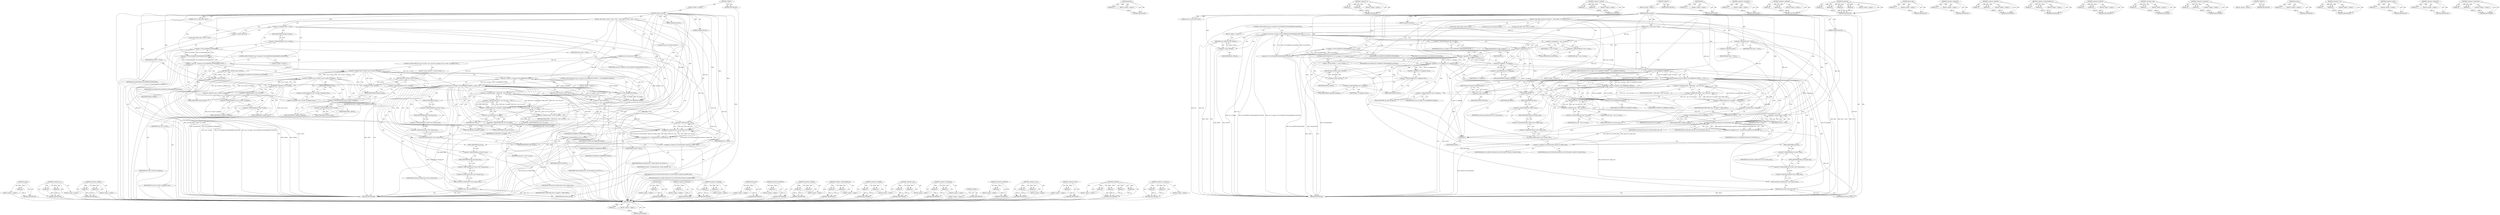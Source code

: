 digraph "&lt;operator&gt;.subtraction" {
vulnerable_213 [label=<(METHOD,up_read)>];
vulnerable_214 [label=<(PARAM,p1)>];
vulnerable_215 [label=<(BLOCK,&lt;empty&gt;,&lt;empty&gt;)>];
vulnerable_216 [label=<(METHOD_RETURN,ANY)>];
vulnerable_166 [label=<(METHOD,&lt;operator&gt;.or)>];
vulnerable_167 [label=<(PARAM,p1)>];
vulnerable_168 [label=<(PARAM,p2)>];
vulnerable_169 [label=<(BLOCK,&lt;empty&gt;,&lt;empty&gt;)>];
vulnerable_170 [label=<(METHOD_RETURN,ANY)>];
vulnerable_189 [label=<(METHOD,&lt;operator&gt;.addition)>];
vulnerable_190 [label=<(PARAM,p1)>];
vulnerable_191 [label=<(PARAM,p2)>];
vulnerable_192 [label=<(BLOCK,&lt;empty&gt;,&lt;empty&gt;)>];
vulnerable_193 [label=<(METHOD_RETURN,ANY)>];
vulnerable_6 [label=<(METHOD,&lt;global&gt;)<SUB>1</SUB>>];
vulnerable_7 [label=<(BLOCK,&lt;empty&gt;,&lt;empty&gt;)<SUB>1</SUB>>];
vulnerable_8 [label=<(METHOD,madvise_remove)<SUB>1</SUB>>];
vulnerable_9 [label=<(PARAM,struct vm_area_struct *vma)<SUB>1</SUB>>];
vulnerable_10 [label=<(PARAM,struct vm_area_struct **prev)<SUB>2</SUB>>];
vulnerable_11 [label=<(PARAM,unsigned long start)<SUB>3</SUB>>];
vulnerable_12 [label=<(PARAM,unsigned long end)<SUB>3</SUB>>];
vulnerable_13 [label=<(BLOCK,{
 	loff_t offset;
 	int error;
 
 	*prev = NUL...,{
 	loff_t offset;
 	int error;
 
 	*prev = NUL...)<SUB>4</SUB>>];
vulnerable_14 [label="<(LOCAL,loff_t offset: loff_t)<SUB>5</SUB>>"];
vulnerable_15 [label="<(LOCAL,int error: int)<SUB>6</SUB>>"];
vulnerable_16 [label=<(&lt;operator&gt;.assignment,*prev = NULL)<SUB>8</SUB>>];
vulnerable_17 [label=<(&lt;operator&gt;.indirection,*prev)<SUB>8</SUB>>];
vulnerable_18 [label=<(IDENTIFIER,prev,*prev = NULL)<SUB>8</SUB>>];
vulnerable_19 [label=<(IDENTIFIER,NULL,*prev = NULL)<SUB>8</SUB>>];
vulnerable_20 [label=<(CONTROL_STRUCTURE,IF,if (vma-&gt;vm_flags &amp; (VM_LOCKED|VM_NONLINEAR|VM_HUGETLB)))<SUB>10</SUB>>];
vulnerable_21 [label=<(&lt;operator&gt;.and,vma-&gt;vm_flags &amp; (VM_LOCKED|VM_NONLINEAR|VM_HUGE...)<SUB>10</SUB>>];
vulnerable_22 [label=<(&lt;operator&gt;.indirectFieldAccess,vma-&gt;vm_flags)<SUB>10</SUB>>];
vulnerable_23 [label=<(IDENTIFIER,vma,vma-&gt;vm_flags &amp; (VM_LOCKED|VM_NONLINEAR|VM_HUGE...)<SUB>10</SUB>>];
vulnerable_24 [label=<(FIELD_IDENTIFIER,vm_flags,vm_flags)<SUB>10</SUB>>];
vulnerable_25 [label=<(&lt;operator&gt;.or,VM_LOCKED|VM_NONLINEAR|VM_HUGETLB)<SUB>10</SUB>>];
vulnerable_26 [label=<(&lt;operator&gt;.or,VM_LOCKED|VM_NONLINEAR)<SUB>10</SUB>>];
vulnerable_27 [label=<(IDENTIFIER,VM_LOCKED,VM_LOCKED|VM_NONLINEAR)<SUB>10</SUB>>];
vulnerable_28 [label=<(IDENTIFIER,VM_NONLINEAR,VM_LOCKED|VM_NONLINEAR)<SUB>10</SUB>>];
vulnerable_29 [label=<(IDENTIFIER,VM_HUGETLB,VM_LOCKED|VM_NONLINEAR|VM_HUGETLB)<SUB>10</SUB>>];
vulnerable_30 [label=<(BLOCK,&lt;empty&gt;,&lt;empty&gt;)<SUB>11</SUB>>];
vulnerable_31 [label=<(RETURN,return -EINVAL;,return -EINVAL;)<SUB>11</SUB>>];
vulnerable_32 [label=<(&lt;operator&gt;.minus,-EINVAL)<SUB>11</SUB>>];
vulnerable_33 [label=<(IDENTIFIER,EINVAL,-EINVAL)<SUB>11</SUB>>];
vulnerable_34 [label=<(CONTROL_STRUCTURE,IF,if (!vma-&gt;vm_file || !vma-&gt;vm_file-&gt;f_mapping
| !vma-&gt;vm_file-&gt;f_mapping-&gt;host))<SUB>13</SUB>>];
vulnerable_35 [label=<(&lt;operator&gt;.logicalOr,!vma-&gt;vm_file || !vma-&gt;vm_file-&gt;f_mapping
| ...)<SUB>13</SUB>>];
vulnerable_36 [label=<(&lt;operator&gt;.logicalOr,!vma-&gt;vm_file || !vma-&gt;vm_file-&gt;f_mapping)<SUB>13</SUB>>];
vulnerable_37 [label=<(&lt;operator&gt;.logicalNot,!vma-&gt;vm_file)<SUB>13</SUB>>];
vulnerable_38 [label=<(&lt;operator&gt;.indirectFieldAccess,vma-&gt;vm_file)<SUB>13</SUB>>];
vulnerable_39 [label=<(IDENTIFIER,vma,!vma-&gt;vm_file)<SUB>13</SUB>>];
vulnerable_40 [label=<(FIELD_IDENTIFIER,vm_file,vm_file)<SUB>13</SUB>>];
vulnerable_41 [label=<(&lt;operator&gt;.logicalNot,!vma-&gt;vm_file-&gt;f_mapping)<SUB>13</SUB>>];
vulnerable_42 [label=<(&lt;operator&gt;.indirectFieldAccess,vma-&gt;vm_file-&gt;f_mapping)<SUB>13</SUB>>];
vulnerable_43 [label=<(&lt;operator&gt;.indirectFieldAccess,vma-&gt;vm_file)<SUB>13</SUB>>];
vulnerable_44 [label=<(IDENTIFIER,vma,!vma-&gt;vm_file-&gt;f_mapping)<SUB>13</SUB>>];
vulnerable_45 [label=<(FIELD_IDENTIFIER,vm_file,vm_file)<SUB>13</SUB>>];
vulnerable_46 [label=<(FIELD_IDENTIFIER,f_mapping,f_mapping)<SUB>13</SUB>>];
vulnerable_47 [label=<(&lt;operator&gt;.logicalNot,!vma-&gt;vm_file-&gt;f_mapping-&gt;host)<SUB>14</SUB>>];
vulnerable_48 [label=<(&lt;operator&gt;.indirectFieldAccess,vma-&gt;vm_file-&gt;f_mapping-&gt;host)<SUB>14</SUB>>];
vulnerable_49 [label=<(&lt;operator&gt;.indirectFieldAccess,vma-&gt;vm_file-&gt;f_mapping)<SUB>14</SUB>>];
vulnerable_50 [label=<(&lt;operator&gt;.indirectFieldAccess,vma-&gt;vm_file)<SUB>14</SUB>>];
vulnerable_51 [label=<(IDENTIFIER,vma,!vma-&gt;vm_file-&gt;f_mapping-&gt;host)<SUB>14</SUB>>];
vulnerable_52 [label=<(FIELD_IDENTIFIER,vm_file,vm_file)<SUB>14</SUB>>];
vulnerable_53 [label=<(FIELD_IDENTIFIER,f_mapping,f_mapping)<SUB>14</SUB>>];
vulnerable_54 [label=<(FIELD_IDENTIFIER,host,host)<SUB>14</SUB>>];
vulnerable_55 [label=<(BLOCK,{
 			return -EINVAL;
 	},{
 			return -EINVAL;
 	})<SUB>14</SUB>>];
vulnerable_56 [label=<(RETURN,return -EINVAL;,return -EINVAL;)<SUB>15</SUB>>];
vulnerable_57 [label=<(&lt;operator&gt;.minus,-EINVAL)<SUB>15</SUB>>];
vulnerable_58 [label=<(IDENTIFIER,EINVAL,-EINVAL)<SUB>15</SUB>>];
vulnerable_59 [label=<(CONTROL_STRUCTURE,IF,if ((vma-&gt;vm_flags &amp; (VM_SHARED|VM_WRITE)) != (VM_SHARED|VM_WRITE)))<SUB>18</SUB>>];
vulnerable_60 [label=<(&lt;operator&gt;.notEquals,(vma-&gt;vm_flags &amp; (VM_SHARED|VM_WRITE)) != (VM_S...)<SUB>18</SUB>>];
vulnerable_61 [label=<(&lt;operator&gt;.and,vma-&gt;vm_flags &amp; (VM_SHARED|VM_WRITE))<SUB>18</SUB>>];
vulnerable_62 [label=<(&lt;operator&gt;.indirectFieldAccess,vma-&gt;vm_flags)<SUB>18</SUB>>];
vulnerable_63 [label=<(IDENTIFIER,vma,vma-&gt;vm_flags &amp; (VM_SHARED|VM_WRITE))<SUB>18</SUB>>];
vulnerable_64 [label=<(FIELD_IDENTIFIER,vm_flags,vm_flags)<SUB>18</SUB>>];
vulnerable_65 [label=<(&lt;operator&gt;.or,VM_SHARED|VM_WRITE)<SUB>18</SUB>>];
vulnerable_66 [label=<(IDENTIFIER,VM_SHARED,VM_SHARED|VM_WRITE)<SUB>18</SUB>>];
vulnerable_67 [label=<(IDENTIFIER,VM_WRITE,VM_SHARED|VM_WRITE)<SUB>18</SUB>>];
vulnerable_68 [label=<(&lt;operator&gt;.or,VM_SHARED|VM_WRITE)<SUB>18</SUB>>];
vulnerable_69 [label=<(IDENTIFIER,VM_SHARED,VM_SHARED|VM_WRITE)<SUB>18</SUB>>];
vulnerable_70 [label=<(IDENTIFIER,VM_WRITE,VM_SHARED|VM_WRITE)<SUB>18</SUB>>];
vulnerable_71 [label=<(BLOCK,&lt;empty&gt;,&lt;empty&gt;)<SUB>19</SUB>>];
vulnerable_72 [label=<(RETURN,return -EACCES;,return -EACCES;)<SUB>19</SUB>>];
vulnerable_73 [label=<(&lt;operator&gt;.minus,-EACCES)<SUB>19</SUB>>];
vulnerable_74 [label=<(IDENTIFIER,EACCES,-EACCES)<SUB>19</SUB>>];
vulnerable_75 [label=<(&lt;operator&gt;.assignment,offset = (loff_t)(start - vma-&gt;vm_start)
 			+ ...)<SUB>21</SUB>>];
vulnerable_76 [label=<(IDENTIFIER,offset,offset = (loff_t)(start - vma-&gt;vm_start)
 			+ ...)<SUB>21</SUB>>];
vulnerable_77 [label=<(&lt;operator&gt;.addition,(loff_t)(start - vma-&gt;vm_start)
 			+ ((loff_t)...)<SUB>21</SUB>>];
vulnerable_78 [label=<(loff_t,(loff_t)(start - vma-&gt;vm_start))<SUB>21</SUB>>];
vulnerable_79 [label=<(&lt;operator&gt;.subtraction,start - vma-&gt;vm_start)<SUB>21</SUB>>];
vulnerable_80 [label=<(IDENTIFIER,start,start - vma-&gt;vm_start)<SUB>21</SUB>>];
vulnerable_81 [label=<(&lt;operator&gt;.indirectFieldAccess,vma-&gt;vm_start)<SUB>21</SUB>>];
vulnerable_82 [label=<(IDENTIFIER,vma,start - vma-&gt;vm_start)<SUB>21</SUB>>];
vulnerable_83 [label=<(FIELD_IDENTIFIER,vm_start,vm_start)<SUB>21</SUB>>];
vulnerable_84 [label=<(&lt;operator&gt;.shiftLeft,(loff_t)vma-&gt;vm_pgoff &lt;&lt; PAGE_SHIFT)<SUB>22</SUB>>];
vulnerable_85 [label=<(&lt;operator&gt;.cast,(loff_t)vma-&gt;vm_pgoff)<SUB>22</SUB>>];
vulnerable_86 [label=<(UNKNOWN,loff_t,loff_t)<SUB>22</SUB>>];
vulnerable_87 [label=<(&lt;operator&gt;.indirectFieldAccess,vma-&gt;vm_pgoff)<SUB>22</SUB>>];
vulnerable_88 [label=<(IDENTIFIER,vma,(loff_t)vma-&gt;vm_pgoff)<SUB>22</SUB>>];
vulnerable_89 [label=<(FIELD_IDENTIFIER,vm_pgoff,vm_pgoff)<SUB>22</SUB>>];
vulnerable_90 [label=<(IDENTIFIER,PAGE_SHIFT,(loff_t)vma-&gt;vm_pgoff &lt;&lt; PAGE_SHIFT)<SUB>22</SUB>>];
vulnerable_91 [label=<(up_read,up_read(&amp;current-&gt;mm-&gt;mmap_sem))<SUB>25</SUB>>];
vulnerable_92 [label=<(&lt;operator&gt;.addressOf,&amp;current-&gt;mm-&gt;mmap_sem)<SUB>25</SUB>>];
vulnerable_93 [label=<(&lt;operator&gt;.indirectFieldAccess,current-&gt;mm-&gt;mmap_sem)<SUB>25</SUB>>];
vulnerable_94 [label=<(&lt;operator&gt;.indirectFieldAccess,current-&gt;mm)<SUB>25</SUB>>];
vulnerable_95 [label=<(IDENTIFIER,current,up_read(&amp;current-&gt;mm-&gt;mmap_sem))<SUB>25</SUB>>];
vulnerable_96 [label=<(FIELD_IDENTIFIER,mm,mm)<SUB>25</SUB>>];
vulnerable_97 [label=<(FIELD_IDENTIFIER,mmap_sem,mmap_sem)<SUB>25</SUB>>];
vulnerable_98 [label=<(&lt;operator&gt;.assignment,error = do_fallocate(vma-&gt;vm_file,
 				FALLOC_...)<SUB>26</SUB>>];
vulnerable_99 [label=<(IDENTIFIER,error,error = do_fallocate(vma-&gt;vm_file,
 				FALLOC_...)<SUB>26</SUB>>];
vulnerable_100 [label=<(do_fallocate,do_fallocate(vma-&gt;vm_file,
 				FALLOC_FL_PUNCH...)<SUB>26</SUB>>];
vulnerable_101 [label=<(&lt;operator&gt;.indirectFieldAccess,vma-&gt;vm_file)<SUB>26</SUB>>];
vulnerable_102 [label=<(IDENTIFIER,vma,do_fallocate(vma-&gt;vm_file,
 				FALLOC_FL_PUNCH...)<SUB>26</SUB>>];
vulnerable_103 [label=<(FIELD_IDENTIFIER,vm_file,vm_file)<SUB>26</SUB>>];
vulnerable_104 [label=<(&lt;operator&gt;.or,FALLOC_FL_PUNCH_HOLE | FALLOC_FL_KEEP_SIZE)<SUB>27</SUB>>];
vulnerable_105 [label=<(IDENTIFIER,FALLOC_FL_PUNCH_HOLE,FALLOC_FL_PUNCH_HOLE | FALLOC_FL_KEEP_SIZE)<SUB>27</SUB>>];
vulnerable_106 [label=<(IDENTIFIER,FALLOC_FL_KEEP_SIZE,FALLOC_FL_PUNCH_HOLE | FALLOC_FL_KEEP_SIZE)<SUB>27</SUB>>];
vulnerable_107 [label=<(IDENTIFIER,offset,do_fallocate(vma-&gt;vm_file,
 				FALLOC_FL_PUNCH...)<SUB>28</SUB>>];
vulnerable_108 [label=<(&lt;operator&gt;.subtraction,end - start)<SUB>28</SUB>>];
vulnerable_109 [label=<(IDENTIFIER,end,end - start)<SUB>28</SUB>>];
vulnerable_110 [label=<(IDENTIFIER,start,end - start)<SUB>28</SUB>>];
vulnerable_111 [label=<(down_read,down_read(&amp;current-&gt;mm-&gt;mmap_sem))<SUB>29</SUB>>];
vulnerable_112 [label=<(&lt;operator&gt;.addressOf,&amp;current-&gt;mm-&gt;mmap_sem)<SUB>29</SUB>>];
vulnerable_113 [label=<(&lt;operator&gt;.indirectFieldAccess,current-&gt;mm-&gt;mmap_sem)<SUB>29</SUB>>];
vulnerable_114 [label=<(&lt;operator&gt;.indirectFieldAccess,current-&gt;mm)<SUB>29</SUB>>];
vulnerable_115 [label=<(IDENTIFIER,current,down_read(&amp;current-&gt;mm-&gt;mmap_sem))<SUB>29</SUB>>];
vulnerable_116 [label=<(FIELD_IDENTIFIER,mm,mm)<SUB>29</SUB>>];
vulnerable_117 [label=<(FIELD_IDENTIFIER,mmap_sem,mmap_sem)<SUB>29</SUB>>];
vulnerable_118 [label=<(RETURN,return error;,return error;)<SUB>30</SUB>>];
vulnerable_119 [label=<(IDENTIFIER,error,return error;)<SUB>30</SUB>>];
vulnerable_120 [label=<(METHOD_RETURN,long)<SUB>1</SUB>>];
vulnerable_122 [label=<(METHOD_RETURN,ANY)<SUB>1</SUB>>];
vulnerable_194 [label=<(METHOD,loff_t)>];
vulnerable_195 [label=<(PARAM,p1)>];
vulnerable_196 [label=<(BLOCK,&lt;empty&gt;,&lt;empty&gt;)>];
vulnerable_197 [label=<(METHOD_RETURN,ANY)>];
vulnerable_152 [label=<(METHOD,&lt;operator&gt;.indirection)>];
vulnerable_153 [label=<(PARAM,p1)>];
vulnerable_154 [label=<(BLOCK,&lt;empty&gt;,&lt;empty&gt;)>];
vulnerable_155 [label=<(METHOD_RETURN,ANY)>];
vulnerable_184 [label=<(METHOD,&lt;operator&gt;.notEquals)>];
vulnerable_185 [label=<(PARAM,p1)>];
vulnerable_186 [label=<(PARAM,p2)>];
vulnerable_187 [label=<(BLOCK,&lt;empty&gt;,&lt;empty&gt;)>];
vulnerable_188 [label=<(METHOD_RETURN,ANY)>];
vulnerable_228 [label=<(METHOD,down_read)>];
vulnerable_229 [label=<(PARAM,p1)>];
vulnerable_230 [label=<(BLOCK,&lt;empty&gt;,&lt;empty&gt;)>];
vulnerable_231 [label=<(METHOD_RETURN,ANY)>];
vulnerable_180 [label=<(METHOD,&lt;operator&gt;.logicalNot)>];
vulnerable_181 [label=<(PARAM,p1)>];
vulnerable_182 [label=<(BLOCK,&lt;empty&gt;,&lt;empty&gt;)>];
vulnerable_183 [label=<(METHOD_RETURN,ANY)>];
vulnerable_175 [label=<(METHOD,&lt;operator&gt;.logicalOr)>];
vulnerable_176 [label=<(PARAM,p1)>];
vulnerable_177 [label=<(PARAM,p2)>];
vulnerable_178 [label=<(BLOCK,&lt;empty&gt;,&lt;empty&gt;)>];
vulnerable_179 [label=<(METHOD_RETURN,ANY)>];
vulnerable_161 [label=<(METHOD,&lt;operator&gt;.indirectFieldAccess)>];
vulnerable_162 [label=<(PARAM,p1)>];
vulnerable_163 [label=<(PARAM,p2)>];
vulnerable_164 [label=<(BLOCK,&lt;empty&gt;,&lt;empty&gt;)>];
vulnerable_165 [label=<(METHOD_RETURN,ANY)>];
vulnerable_203 [label=<(METHOD,&lt;operator&gt;.shiftLeft)>];
vulnerable_204 [label=<(PARAM,p1)>];
vulnerable_205 [label=<(PARAM,p2)>];
vulnerable_206 [label=<(BLOCK,&lt;empty&gt;,&lt;empty&gt;)>];
vulnerable_207 [label=<(METHOD_RETURN,ANY)>];
vulnerable_156 [label=<(METHOD,&lt;operator&gt;.and)>];
vulnerable_157 [label=<(PARAM,p1)>];
vulnerable_158 [label=<(PARAM,p2)>];
vulnerable_159 [label=<(BLOCK,&lt;empty&gt;,&lt;empty&gt;)>];
vulnerable_160 [label=<(METHOD_RETURN,ANY)>];
vulnerable_147 [label=<(METHOD,&lt;operator&gt;.assignment)>];
vulnerable_148 [label=<(PARAM,p1)>];
vulnerable_149 [label=<(PARAM,p2)>];
vulnerable_150 [label=<(BLOCK,&lt;empty&gt;,&lt;empty&gt;)>];
vulnerable_151 [label=<(METHOD_RETURN,ANY)>];
vulnerable_141 [label=<(METHOD,&lt;global&gt;)<SUB>1</SUB>>];
vulnerable_142 [label=<(BLOCK,&lt;empty&gt;,&lt;empty&gt;)>];
vulnerable_143 [label=<(METHOD_RETURN,ANY)>];
vulnerable_217 [label=<(METHOD,&lt;operator&gt;.addressOf)>];
vulnerable_218 [label=<(PARAM,p1)>];
vulnerable_219 [label=<(BLOCK,&lt;empty&gt;,&lt;empty&gt;)>];
vulnerable_220 [label=<(METHOD_RETURN,ANY)>];
vulnerable_208 [label=<(METHOD,&lt;operator&gt;.cast)>];
vulnerable_209 [label=<(PARAM,p1)>];
vulnerable_210 [label=<(PARAM,p2)>];
vulnerable_211 [label=<(BLOCK,&lt;empty&gt;,&lt;empty&gt;)>];
vulnerable_212 [label=<(METHOD_RETURN,ANY)>];
vulnerable_171 [label=<(METHOD,&lt;operator&gt;.minus)>];
vulnerable_172 [label=<(PARAM,p1)>];
vulnerable_173 [label=<(BLOCK,&lt;empty&gt;,&lt;empty&gt;)>];
vulnerable_174 [label=<(METHOD_RETURN,ANY)>];
vulnerable_221 [label=<(METHOD,do_fallocate)>];
vulnerable_222 [label=<(PARAM,p1)>];
vulnerable_223 [label=<(PARAM,p2)>];
vulnerable_224 [label=<(PARAM,p3)>];
vulnerable_225 [label=<(PARAM,p4)>];
vulnerable_226 [label=<(BLOCK,&lt;empty&gt;,&lt;empty&gt;)>];
vulnerable_227 [label=<(METHOD_RETURN,ANY)>];
vulnerable_198 [label=<(METHOD,&lt;operator&gt;.subtraction)>];
vulnerable_199 [label=<(PARAM,p1)>];
vulnerable_200 [label=<(PARAM,p2)>];
vulnerable_201 [label=<(BLOCK,&lt;empty&gt;,&lt;empty&gt;)>];
vulnerable_202 [label=<(METHOD_RETURN,ANY)>];
fixed_236 [label=<(METHOD,fput)>];
fixed_237 [label=<(PARAM,p1)>];
fixed_238 [label=<(BLOCK,&lt;empty&gt;,&lt;empty&gt;)>];
fixed_239 [label=<(METHOD_RETURN,ANY)>];
fixed_217 [label=<(METHOD,get_file)>];
fixed_218 [label=<(PARAM,p1)>];
fixed_219 [label=<(BLOCK,&lt;empty&gt;,&lt;empty&gt;)>];
fixed_220 [label=<(METHOD_RETURN,ANY)>];
fixed_170 [label=<(METHOD,&lt;operator&gt;.or)>];
fixed_171 [label=<(PARAM,p1)>];
fixed_172 [label=<(PARAM,p2)>];
fixed_173 [label=<(BLOCK,&lt;empty&gt;,&lt;empty&gt;)>];
fixed_174 [label=<(METHOD_RETURN,ANY)>];
fixed_193 [label=<(METHOD,&lt;operator&gt;.addition)>];
fixed_194 [label=<(PARAM,p1)>];
fixed_195 [label=<(PARAM,p2)>];
fixed_196 [label=<(BLOCK,&lt;empty&gt;,&lt;empty&gt;)>];
fixed_197 [label=<(METHOD_RETURN,ANY)>];
fixed_6 [label=<(METHOD,&lt;global&gt;)<SUB>1</SUB>>];
fixed_7 [label=<(BLOCK,&lt;empty&gt;,&lt;empty&gt;)<SUB>1</SUB>>];
fixed_8 [label=<(METHOD,madvise_remove)<SUB>1</SUB>>];
fixed_9 [label=<(PARAM,struct vm_area_struct *vma)<SUB>1</SUB>>];
fixed_10 [label=<(PARAM,struct vm_area_struct **prev)<SUB>2</SUB>>];
fixed_11 [label=<(PARAM,unsigned long start)<SUB>3</SUB>>];
fixed_12 [label=<(PARAM,unsigned long end)<SUB>3</SUB>>];
fixed_13 [label=<(BLOCK,{
 	loff_t offset;
 	int error;
	struct file *f...,{
 	loff_t offset;
 	int error;
	struct file *f...)<SUB>4</SUB>>];
fixed_14 [label="<(LOCAL,loff_t offset: loff_t)<SUB>5</SUB>>"];
fixed_15 [label="<(LOCAL,int error: int)<SUB>6</SUB>>"];
fixed_16 [label="<(LOCAL,struct file* f: file*)<SUB>7</SUB>>"];
fixed_17 [label=<(&lt;operator&gt;.assignment,*prev = NULL)<SUB>9</SUB>>];
fixed_18 [label=<(&lt;operator&gt;.indirection,*prev)<SUB>9</SUB>>];
fixed_19 [label=<(IDENTIFIER,prev,*prev = NULL)<SUB>9</SUB>>];
fixed_20 [label=<(IDENTIFIER,NULL,*prev = NULL)<SUB>9</SUB>>];
fixed_21 [label=<(CONTROL_STRUCTURE,IF,if (vma-&gt;vm_flags &amp; (VM_LOCKED|VM_NONLINEAR|VM_HUGETLB)))<SUB>11</SUB>>];
fixed_22 [label=<(&lt;operator&gt;.and,vma-&gt;vm_flags &amp; (VM_LOCKED|VM_NONLINEAR|VM_HUGE...)<SUB>11</SUB>>];
fixed_23 [label=<(&lt;operator&gt;.indirectFieldAccess,vma-&gt;vm_flags)<SUB>11</SUB>>];
fixed_24 [label=<(IDENTIFIER,vma,vma-&gt;vm_flags &amp; (VM_LOCKED|VM_NONLINEAR|VM_HUGE...)<SUB>11</SUB>>];
fixed_25 [label=<(FIELD_IDENTIFIER,vm_flags,vm_flags)<SUB>11</SUB>>];
fixed_26 [label=<(&lt;operator&gt;.or,VM_LOCKED|VM_NONLINEAR|VM_HUGETLB)<SUB>11</SUB>>];
fixed_27 [label=<(&lt;operator&gt;.or,VM_LOCKED|VM_NONLINEAR)<SUB>11</SUB>>];
fixed_28 [label=<(IDENTIFIER,VM_LOCKED,VM_LOCKED|VM_NONLINEAR)<SUB>11</SUB>>];
fixed_29 [label=<(IDENTIFIER,VM_NONLINEAR,VM_LOCKED|VM_NONLINEAR)<SUB>11</SUB>>];
fixed_30 [label=<(IDENTIFIER,VM_HUGETLB,VM_LOCKED|VM_NONLINEAR|VM_HUGETLB)<SUB>11</SUB>>];
fixed_31 [label=<(BLOCK,&lt;empty&gt;,&lt;empty&gt;)<SUB>12</SUB>>];
fixed_32 [label=<(RETURN,return -EINVAL;,return -EINVAL;)<SUB>12</SUB>>];
fixed_33 [label=<(&lt;operator&gt;.minus,-EINVAL)<SUB>12</SUB>>];
fixed_34 [label=<(IDENTIFIER,EINVAL,-EINVAL)<SUB>12</SUB>>];
fixed_35 [label=<(&lt;operator&gt;.assignment,f = vma-&gt;vm_file)<SUB>14</SUB>>];
fixed_36 [label=<(IDENTIFIER,f,f = vma-&gt;vm_file)<SUB>14</SUB>>];
fixed_37 [label=<(&lt;operator&gt;.indirectFieldAccess,vma-&gt;vm_file)<SUB>14</SUB>>];
fixed_38 [label=<(IDENTIFIER,vma,f = vma-&gt;vm_file)<SUB>14</SUB>>];
fixed_39 [label=<(FIELD_IDENTIFIER,vm_file,vm_file)<SUB>14</SUB>>];
fixed_40 [label=<(CONTROL_STRUCTURE,IF,if (!f || !f-&gt;f_mapping || !f-&gt;f_mapping-&gt;host))<SUB>16</SUB>>];
fixed_41 [label=<(&lt;operator&gt;.logicalOr,!f || !f-&gt;f_mapping || !f-&gt;f_mapping-&gt;host)<SUB>16</SUB>>];
fixed_42 [label=<(&lt;operator&gt;.logicalOr,!f || !f-&gt;f_mapping)<SUB>16</SUB>>];
fixed_43 [label=<(&lt;operator&gt;.logicalNot,!f)<SUB>16</SUB>>];
fixed_44 [label=<(IDENTIFIER,f,!f)<SUB>16</SUB>>];
fixed_45 [label=<(&lt;operator&gt;.logicalNot,!f-&gt;f_mapping)<SUB>16</SUB>>];
fixed_46 [label=<(&lt;operator&gt;.indirectFieldAccess,f-&gt;f_mapping)<SUB>16</SUB>>];
fixed_47 [label=<(IDENTIFIER,f,!f-&gt;f_mapping)<SUB>16</SUB>>];
fixed_48 [label=<(FIELD_IDENTIFIER,f_mapping,f_mapping)<SUB>16</SUB>>];
fixed_49 [label=<(&lt;operator&gt;.logicalNot,!f-&gt;f_mapping-&gt;host)<SUB>16</SUB>>];
fixed_50 [label=<(&lt;operator&gt;.indirectFieldAccess,f-&gt;f_mapping-&gt;host)<SUB>16</SUB>>];
fixed_51 [label=<(&lt;operator&gt;.indirectFieldAccess,f-&gt;f_mapping)<SUB>16</SUB>>];
fixed_52 [label=<(IDENTIFIER,f,!f-&gt;f_mapping-&gt;host)<SUB>16</SUB>>];
fixed_53 [label=<(FIELD_IDENTIFIER,f_mapping,f_mapping)<SUB>16</SUB>>];
fixed_54 [label=<(FIELD_IDENTIFIER,host,host)<SUB>16</SUB>>];
fixed_55 [label=<(BLOCK,{
 			return -EINVAL;
 	},{
 			return -EINVAL;
 	})<SUB>16</SUB>>];
fixed_56 [label=<(RETURN,return -EINVAL;,return -EINVAL;)<SUB>17</SUB>>];
fixed_57 [label=<(&lt;operator&gt;.minus,-EINVAL)<SUB>17</SUB>>];
fixed_58 [label=<(IDENTIFIER,EINVAL,-EINVAL)<SUB>17</SUB>>];
fixed_59 [label=<(CONTROL_STRUCTURE,IF,if ((vma-&gt;vm_flags &amp; (VM_SHARED|VM_WRITE)) != (VM_SHARED|VM_WRITE)))<SUB>20</SUB>>];
fixed_60 [label=<(&lt;operator&gt;.notEquals,(vma-&gt;vm_flags &amp; (VM_SHARED|VM_WRITE)) != (VM_S...)<SUB>20</SUB>>];
fixed_61 [label=<(&lt;operator&gt;.and,vma-&gt;vm_flags &amp; (VM_SHARED|VM_WRITE))<SUB>20</SUB>>];
fixed_62 [label=<(&lt;operator&gt;.indirectFieldAccess,vma-&gt;vm_flags)<SUB>20</SUB>>];
fixed_63 [label=<(IDENTIFIER,vma,vma-&gt;vm_flags &amp; (VM_SHARED|VM_WRITE))<SUB>20</SUB>>];
fixed_64 [label=<(FIELD_IDENTIFIER,vm_flags,vm_flags)<SUB>20</SUB>>];
fixed_65 [label=<(&lt;operator&gt;.or,VM_SHARED|VM_WRITE)<SUB>20</SUB>>];
fixed_66 [label=<(IDENTIFIER,VM_SHARED,VM_SHARED|VM_WRITE)<SUB>20</SUB>>];
fixed_67 [label=<(IDENTIFIER,VM_WRITE,VM_SHARED|VM_WRITE)<SUB>20</SUB>>];
fixed_68 [label=<(&lt;operator&gt;.or,VM_SHARED|VM_WRITE)<SUB>20</SUB>>];
fixed_69 [label=<(IDENTIFIER,VM_SHARED,VM_SHARED|VM_WRITE)<SUB>20</SUB>>];
fixed_70 [label=<(IDENTIFIER,VM_WRITE,VM_SHARED|VM_WRITE)<SUB>20</SUB>>];
fixed_71 [label=<(BLOCK,&lt;empty&gt;,&lt;empty&gt;)<SUB>21</SUB>>];
fixed_72 [label=<(RETURN,return -EACCES;,return -EACCES;)<SUB>21</SUB>>];
fixed_73 [label=<(&lt;operator&gt;.minus,-EACCES)<SUB>21</SUB>>];
fixed_74 [label=<(IDENTIFIER,EACCES,-EACCES)<SUB>21</SUB>>];
fixed_75 [label=<(&lt;operator&gt;.assignment,offset = (loff_t)(start - vma-&gt;vm_start)
 			+ ...)<SUB>23</SUB>>];
fixed_76 [label=<(IDENTIFIER,offset,offset = (loff_t)(start - vma-&gt;vm_start)
 			+ ...)<SUB>23</SUB>>];
fixed_77 [label=<(&lt;operator&gt;.addition,(loff_t)(start - vma-&gt;vm_start)
 			+ ((loff_t)...)<SUB>23</SUB>>];
fixed_78 [label=<(loff_t,(loff_t)(start - vma-&gt;vm_start))<SUB>23</SUB>>];
fixed_79 [label=<(&lt;operator&gt;.subtraction,start - vma-&gt;vm_start)<SUB>23</SUB>>];
fixed_80 [label=<(IDENTIFIER,start,start - vma-&gt;vm_start)<SUB>23</SUB>>];
fixed_81 [label=<(&lt;operator&gt;.indirectFieldAccess,vma-&gt;vm_start)<SUB>23</SUB>>];
fixed_82 [label=<(IDENTIFIER,vma,start - vma-&gt;vm_start)<SUB>23</SUB>>];
fixed_83 [label=<(FIELD_IDENTIFIER,vm_start,vm_start)<SUB>23</SUB>>];
fixed_84 [label=<(&lt;operator&gt;.shiftLeft,(loff_t)vma-&gt;vm_pgoff &lt;&lt; PAGE_SHIFT)<SUB>24</SUB>>];
fixed_85 [label=<(&lt;operator&gt;.cast,(loff_t)vma-&gt;vm_pgoff)<SUB>24</SUB>>];
fixed_86 [label=<(UNKNOWN,loff_t,loff_t)<SUB>24</SUB>>];
fixed_87 [label=<(&lt;operator&gt;.indirectFieldAccess,vma-&gt;vm_pgoff)<SUB>24</SUB>>];
fixed_88 [label=<(IDENTIFIER,vma,(loff_t)vma-&gt;vm_pgoff)<SUB>24</SUB>>];
fixed_89 [label=<(FIELD_IDENTIFIER,vm_pgoff,vm_pgoff)<SUB>24</SUB>>];
fixed_90 [label=<(IDENTIFIER,PAGE_SHIFT,(loff_t)vma-&gt;vm_pgoff &lt;&lt; PAGE_SHIFT)<SUB>24</SUB>>];
fixed_91 [label=<(get_file,get_file(f))<SUB>32</SUB>>];
fixed_92 [label=<(IDENTIFIER,f,get_file(f))<SUB>32</SUB>>];
fixed_93 [label=<(up_read,up_read(&amp;current-&gt;mm-&gt;mmap_sem))<SUB>33</SUB>>];
fixed_94 [label=<(&lt;operator&gt;.addressOf,&amp;current-&gt;mm-&gt;mmap_sem)<SUB>33</SUB>>];
fixed_95 [label=<(&lt;operator&gt;.indirectFieldAccess,current-&gt;mm-&gt;mmap_sem)<SUB>33</SUB>>];
fixed_96 [label=<(&lt;operator&gt;.indirectFieldAccess,current-&gt;mm)<SUB>33</SUB>>];
fixed_97 [label=<(IDENTIFIER,current,up_read(&amp;current-&gt;mm-&gt;mmap_sem))<SUB>33</SUB>>];
fixed_98 [label=<(FIELD_IDENTIFIER,mm,mm)<SUB>33</SUB>>];
fixed_99 [label=<(FIELD_IDENTIFIER,mmap_sem,mmap_sem)<SUB>33</SUB>>];
fixed_100 [label=<(&lt;operator&gt;.assignment,error = do_fallocate(f,
 				FALLOC_FL_PUNCH_HO...)<SUB>34</SUB>>];
fixed_101 [label=<(IDENTIFIER,error,error = do_fallocate(f,
 				FALLOC_FL_PUNCH_HO...)<SUB>34</SUB>>];
fixed_102 [label=<(do_fallocate,do_fallocate(f,
 				FALLOC_FL_PUNCH_HOLE | FAL...)<SUB>34</SUB>>];
fixed_103 [label=<(IDENTIFIER,f,do_fallocate(f,
 				FALLOC_FL_PUNCH_HOLE | FAL...)<SUB>34</SUB>>];
fixed_104 [label=<(&lt;operator&gt;.or,FALLOC_FL_PUNCH_HOLE | FALLOC_FL_KEEP_SIZE)<SUB>35</SUB>>];
fixed_105 [label=<(IDENTIFIER,FALLOC_FL_PUNCH_HOLE,FALLOC_FL_PUNCH_HOLE | FALLOC_FL_KEEP_SIZE)<SUB>35</SUB>>];
fixed_106 [label=<(IDENTIFIER,FALLOC_FL_KEEP_SIZE,FALLOC_FL_PUNCH_HOLE | FALLOC_FL_KEEP_SIZE)<SUB>35</SUB>>];
fixed_107 [label=<(IDENTIFIER,offset,do_fallocate(f,
 				FALLOC_FL_PUNCH_HOLE | FAL...)<SUB>36</SUB>>];
fixed_108 [label=<(&lt;operator&gt;.subtraction,end - start)<SUB>36</SUB>>];
fixed_109 [label=<(IDENTIFIER,end,end - start)<SUB>36</SUB>>];
fixed_110 [label=<(IDENTIFIER,start,end - start)<SUB>36</SUB>>];
fixed_111 [label=<(fput,fput(f))<SUB>37</SUB>>];
fixed_112 [label=<(IDENTIFIER,f,fput(f))<SUB>37</SUB>>];
fixed_113 [label=<(down_read,down_read(&amp;current-&gt;mm-&gt;mmap_sem))<SUB>38</SUB>>];
fixed_114 [label=<(&lt;operator&gt;.addressOf,&amp;current-&gt;mm-&gt;mmap_sem)<SUB>38</SUB>>];
fixed_115 [label=<(&lt;operator&gt;.indirectFieldAccess,current-&gt;mm-&gt;mmap_sem)<SUB>38</SUB>>];
fixed_116 [label=<(&lt;operator&gt;.indirectFieldAccess,current-&gt;mm)<SUB>38</SUB>>];
fixed_117 [label=<(IDENTIFIER,current,down_read(&amp;current-&gt;mm-&gt;mmap_sem))<SUB>38</SUB>>];
fixed_118 [label=<(FIELD_IDENTIFIER,mm,mm)<SUB>38</SUB>>];
fixed_119 [label=<(FIELD_IDENTIFIER,mmap_sem,mmap_sem)<SUB>38</SUB>>];
fixed_120 [label=<(RETURN,return error;,return error;)<SUB>39</SUB>>];
fixed_121 [label=<(IDENTIFIER,error,return error;)<SUB>39</SUB>>];
fixed_122 [label=<(METHOD_RETURN,long)<SUB>1</SUB>>];
fixed_124 [label=<(METHOD_RETURN,ANY)<SUB>1</SUB>>];
fixed_198 [label=<(METHOD,loff_t)>];
fixed_199 [label=<(PARAM,p1)>];
fixed_200 [label=<(BLOCK,&lt;empty&gt;,&lt;empty&gt;)>];
fixed_201 [label=<(METHOD_RETURN,ANY)>];
fixed_156 [label=<(METHOD,&lt;operator&gt;.indirection)>];
fixed_157 [label=<(PARAM,p1)>];
fixed_158 [label=<(BLOCK,&lt;empty&gt;,&lt;empty&gt;)>];
fixed_159 [label=<(METHOD_RETURN,ANY)>];
fixed_188 [label=<(METHOD,&lt;operator&gt;.notEquals)>];
fixed_189 [label=<(PARAM,p1)>];
fixed_190 [label=<(PARAM,p2)>];
fixed_191 [label=<(BLOCK,&lt;empty&gt;,&lt;empty&gt;)>];
fixed_192 [label=<(METHOD_RETURN,ANY)>];
fixed_229 [label=<(METHOD,do_fallocate)>];
fixed_230 [label=<(PARAM,p1)>];
fixed_231 [label=<(PARAM,p2)>];
fixed_232 [label=<(PARAM,p3)>];
fixed_233 [label=<(PARAM,p4)>];
fixed_234 [label=<(BLOCK,&lt;empty&gt;,&lt;empty&gt;)>];
fixed_235 [label=<(METHOD_RETURN,ANY)>];
fixed_240 [label=<(METHOD,down_read)>];
fixed_241 [label=<(PARAM,p1)>];
fixed_242 [label=<(BLOCK,&lt;empty&gt;,&lt;empty&gt;)>];
fixed_243 [label=<(METHOD_RETURN,ANY)>];
fixed_184 [label=<(METHOD,&lt;operator&gt;.logicalNot)>];
fixed_185 [label=<(PARAM,p1)>];
fixed_186 [label=<(BLOCK,&lt;empty&gt;,&lt;empty&gt;)>];
fixed_187 [label=<(METHOD_RETURN,ANY)>];
fixed_179 [label=<(METHOD,&lt;operator&gt;.logicalOr)>];
fixed_180 [label=<(PARAM,p1)>];
fixed_181 [label=<(PARAM,p2)>];
fixed_182 [label=<(BLOCK,&lt;empty&gt;,&lt;empty&gt;)>];
fixed_183 [label=<(METHOD_RETURN,ANY)>];
fixed_165 [label=<(METHOD,&lt;operator&gt;.indirectFieldAccess)>];
fixed_166 [label=<(PARAM,p1)>];
fixed_167 [label=<(PARAM,p2)>];
fixed_168 [label=<(BLOCK,&lt;empty&gt;,&lt;empty&gt;)>];
fixed_169 [label=<(METHOD_RETURN,ANY)>];
fixed_207 [label=<(METHOD,&lt;operator&gt;.shiftLeft)>];
fixed_208 [label=<(PARAM,p1)>];
fixed_209 [label=<(PARAM,p2)>];
fixed_210 [label=<(BLOCK,&lt;empty&gt;,&lt;empty&gt;)>];
fixed_211 [label=<(METHOD_RETURN,ANY)>];
fixed_160 [label=<(METHOD,&lt;operator&gt;.and)>];
fixed_161 [label=<(PARAM,p1)>];
fixed_162 [label=<(PARAM,p2)>];
fixed_163 [label=<(BLOCK,&lt;empty&gt;,&lt;empty&gt;)>];
fixed_164 [label=<(METHOD_RETURN,ANY)>];
fixed_151 [label=<(METHOD,&lt;operator&gt;.assignment)>];
fixed_152 [label=<(PARAM,p1)>];
fixed_153 [label=<(PARAM,p2)>];
fixed_154 [label=<(BLOCK,&lt;empty&gt;,&lt;empty&gt;)>];
fixed_155 [label=<(METHOD_RETURN,ANY)>];
fixed_145 [label=<(METHOD,&lt;global&gt;)<SUB>1</SUB>>];
fixed_146 [label=<(BLOCK,&lt;empty&gt;,&lt;empty&gt;)>];
fixed_147 [label=<(METHOD_RETURN,ANY)>];
fixed_221 [label=<(METHOD,up_read)>];
fixed_222 [label=<(PARAM,p1)>];
fixed_223 [label=<(BLOCK,&lt;empty&gt;,&lt;empty&gt;)>];
fixed_224 [label=<(METHOD_RETURN,ANY)>];
fixed_212 [label=<(METHOD,&lt;operator&gt;.cast)>];
fixed_213 [label=<(PARAM,p1)>];
fixed_214 [label=<(PARAM,p2)>];
fixed_215 [label=<(BLOCK,&lt;empty&gt;,&lt;empty&gt;)>];
fixed_216 [label=<(METHOD_RETURN,ANY)>];
fixed_175 [label=<(METHOD,&lt;operator&gt;.minus)>];
fixed_176 [label=<(PARAM,p1)>];
fixed_177 [label=<(BLOCK,&lt;empty&gt;,&lt;empty&gt;)>];
fixed_178 [label=<(METHOD_RETURN,ANY)>];
fixed_225 [label=<(METHOD,&lt;operator&gt;.addressOf)>];
fixed_226 [label=<(PARAM,p1)>];
fixed_227 [label=<(BLOCK,&lt;empty&gt;,&lt;empty&gt;)>];
fixed_228 [label=<(METHOD_RETURN,ANY)>];
fixed_202 [label=<(METHOD,&lt;operator&gt;.subtraction)>];
fixed_203 [label=<(PARAM,p1)>];
fixed_204 [label=<(PARAM,p2)>];
fixed_205 [label=<(BLOCK,&lt;empty&gt;,&lt;empty&gt;)>];
fixed_206 [label=<(METHOD_RETURN,ANY)>];
vulnerable_213 -> vulnerable_214  [key=0, label="AST: "];
vulnerable_213 -> vulnerable_214  [key=1, label="DDG: "];
vulnerable_213 -> vulnerable_215  [key=0, label="AST: "];
vulnerable_213 -> vulnerable_216  [key=0, label="AST: "];
vulnerable_213 -> vulnerable_216  [key=1, label="CFG: "];
vulnerable_214 -> vulnerable_216  [key=0, label="DDG: p1"];
vulnerable_215 -> fixed_236  [key=0];
vulnerable_216 -> fixed_236  [key=0];
vulnerable_166 -> vulnerable_167  [key=0, label="AST: "];
vulnerable_166 -> vulnerable_167  [key=1, label="DDG: "];
vulnerable_166 -> vulnerable_169  [key=0, label="AST: "];
vulnerable_166 -> vulnerable_168  [key=0, label="AST: "];
vulnerable_166 -> vulnerable_168  [key=1, label="DDG: "];
vulnerable_166 -> vulnerable_170  [key=0, label="AST: "];
vulnerable_166 -> vulnerable_170  [key=1, label="CFG: "];
vulnerable_167 -> vulnerable_170  [key=0, label="DDG: p1"];
vulnerable_168 -> vulnerable_170  [key=0, label="DDG: p2"];
vulnerable_169 -> fixed_236  [key=0];
vulnerable_170 -> fixed_236  [key=0];
vulnerable_189 -> vulnerable_190  [key=0, label="AST: "];
vulnerable_189 -> vulnerable_190  [key=1, label="DDG: "];
vulnerable_189 -> vulnerable_192  [key=0, label="AST: "];
vulnerable_189 -> vulnerable_191  [key=0, label="AST: "];
vulnerable_189 -> vulnerable_191  [key=1, label="DDG: "];
vulnerable_189 -> vulnerable_193  [key=0, label="AST: "];
vulnerable_189 -> vulnerable_193  [key=1, label="CFG: "];
vulnerable_190 -> vulnerable_193  [key=0, label="DDG: p1"];
vulnerable_191 -> vulnerable_193  [key=0, label="DDG: p2"];
vulnerable_192 -> fixed_236  [key=0];
vulnerable_193 -> fixed_236  [key=0];
vulnerable_6 -> vulnerable_7  [key=0, label="AST: "];
vulnerable_6 -> vulnerable_122  [key=0, label="AST: "];
vulnerable_6 -> vulnerable_122  [key=1, label="CFG: "];
vulnerable_7 -> vulnerable_8  [key=0, label="AST: "];
vulnerable_8 -> vulnerable_9  [key=0, label="AST: "];
vulnerable_8 -> vulnerable_9  [key=1, label="DDG: "];
vulnerable_8 -> vulnerable_10  [key=0, label="AST: "];
vulnerable_8 -> vulnerable_10  [key=1, label="DDG: "];
vulnerable_8 -> vulnerable_11  [key=0, label="AST: "];
vulnerable_8 -> vulnerable_11  [key=1, label="DDG: "];
vulnerable_8 -> vulnerable_12  [key=0, label="AST: "];
vulnerable_8 -> vulnerable_12  [key=1, label="DDG: "];
vulnerable_8 -> vulnerable_13  [key=0, label="AST: "];
vulnerable_8 -> vulnerable_120  [key=0, label="AST: "];
vulnerable_8 -> vulnerable_17  [key=0, label="CFG: "];
vulnerable_8 -> vulnerable_16  [key=0, label="DDG: "];
vulnerable_8 -> vulnerable_119  [key=0, label="DDG: "];
vulnerable_8 -> vulnerable_100  [key=0, label="DDG: "];
vulnerable_8 -> vulnerable_25  [key=0, label="DDG: "];
vulnerable_8 -> vulnerable_68  [key=0, label="DDG: "];
vulnerable_8 -> vulnerable_84  [key=0, label="DDG: "];
vulnerable_8 -> vulnerable_104  [key=0, label="DDG: "];
vulnerable_8 -> vulnerable_108  [key=0, label="DDG: "];
vulnerable_8 -> vulnerable_26  [key=0, label="DDG: "];
vulnerable_8 -> vulnerable_32  [key=0, label="DDG: "];
vulnerable_8 -> vulnerable_57  [key=0, label="DDG: "];
vulnerable_8 -> vulnerable_65  [key=0, label="DDG: "];
vulnerable_8 -> vulnerable_73  [key=0, label="DDG: "];
vulnerable_8 -> vulnerable_79  [key=0, label="DDG: "];
vulnerable_9 -> vulnerable_120  [key=0, label="DDG: vma"];
vulnerable_9 -> vulnerable_21  [key=0, label="DDG: vma"];
vulnerable_9 -> vulnerable_100  [key=0, label="DDG: vma"];
vulnerable_9 -> vulnerable_61  [key=0, label="DDG: vma"];
vulnerable_9 -> vulnerable_84  [key=0, label="DDG: vma"];
vulnerable_9 -> vulnerable_37  [key=0, label="DDG: vma"];
vulnerable_9 -> vulnerable_79  [key=0, label="DDG: vma"];
vulnerable_9 -> vulnerable_85  [key=0, label="DDG: vma"];
vulnerable_10 -> vulnerable_120  [key=0, label="DDG: prev"];
vulnerable_11 -> vulnerable_120  [key=0, label="DDG: start"];
vulnerable_11 -> vulnerable_79  [key=0, label="DDG: start"];
vulnerable_12 -> vulnerable_120  [key=0, label="DDG: end"];
vulnerable_12 -> vulnerable_108  [key=0, label="DDG: end"];
vulnerable_13 -> vulnerable_14  [key=0, label="AST: "];
vulnerable_13 -> vulnerable_15  [key=0, label="AST: "];
vulnerable_13 -> vulnerable_16  [key=0, label="AST: "];
vulnerable_13 -> vulnerable_20  [key=0, label="AST: "];
vulnerable_13 -> vulnerable_34  [key=0, label="AST: "];
vulnerable_13 -> vulnerable_59  [key=0, label="AST: "];
vulnerable_13 -> vulnerable_75  [key=0, label="AST: "];
vulnerable_13 -> vulnerable_91  [key=0, label="AST: "];
vulnerable_13 -> vulnerable_98  [key=0, label="AST: "];
vulnerable_13 -> vulnerable_111  [key=0, label="AST: "];
vulnerable_13 -> vulnerable_118  [key=0, label="AST: "];
vulnerable_14 -> fixed_236  [key=0];
vulnerable_15 -> fixed_236  [key=0];
vulnerable_16 -> vulnerable_17  [key=0, label="AST: "];
vulnerable_16 -> vulnerable_19  [key=0, label="AST: "];
vulnerable_16 -> vulnerable_24  [key=0, label="CFG: "];
vulnerable_16 -> vulnerable_120  [key=0, label="DDG: *prev"];
vulnerable_16 -> vulnerable_120  [key=1, label="DDG: *prev = NULL"];
vulnerable_16 -> vulnerable_120  [key=2, label="DDG: NULL"];
vulnerable_17 -> vulnerable_18  [key=0, label="AST: "];
vulnerable_17 -> vulnerable_16  [key=0, label="CFG: "];
vulnerable_18 -> fixed_236  [key=0];
vulnerable_19 -> fixed_236  [key=0];
vulnerable_20 -> vulnerable_21  [key=0, label="AST: "];
vulnerable_20 -> vulnerable_30  [key=0, label="AST: "];
vulnerable_21 -> vulnerable_22  [key=0, label="AST: "];
vulnerable_21 -> vulnerable_25  [key=0, label="AST: "];
vulnerable_21 -> vulnerable_32  [key=0, label="CFG: "];
vulnerable_21 -> vulnerable_32  [key=1, label="CDG: "];
vulnerable_21 -> vulnerable_40  [key=0, label="CFG: "];
vulnerable_21 -> vulnerable_40  [key=1, label="CDG: "];
vulnerable_21 -> vulnerable_120  [key=0, label="DDG: vma-&gt;vm_flags"];
vulnerable_21 -> vulnerable_120  [key=1, label="DDG: VM_LOCKED|VM_NONLINEAR|VM_HUGETLB"];
vulnerable_21 -> vulnerable_120  [key=2, label="DDG: vma-&gt;vm_flags &amp; (VM_LOCKED|VM_NONLINEAR|VM_HUGETLB)"];
vulnerable_21 -> vulnerable_61  [key=0, label="DDG: vma-&gt;vm_flags"];
vulnerable_21 -> vulnerable_37  [key=0, label="CDG: "];
vulnerable_21 -> vulnerable_38  [key=0, label="CDG: "];
vulnerable_21 -> vulnerable_35  [key=0, label="CDG: "];
vulnerable_21 -> vulnerable_36  [key=0, label="CDG: "];
vulnerable_21 -> vulnerable_31  [key=0, label="CDG: "];
vulnerable_22 -> vulnerable_23  [key=0, label="AST: "];
vulnerable_22 -> vulnerable_24  [key=0, label="AST: "];
vulnerable_22 -> vulnerable_26  [key=0, label="CFG: "];
vulnerable_23 -> fixed_236  [key=0];
vulnerable_24 -> vulnerable_22  [key=0, label="CFG: "];
vulnerable_25 -> vulnerable_26  [key=0, label="AST: "];
vulnerable_25 -> vulnerable_29  [key=0, label="AST: "];
vulnerable_25 -> vulnerable_21  [key=0, label="CFG: "];
vulnerable_25 -> vulnerable_21  [key=1, label="DDG: VM_LOCKED|VM_NONLINEAR"];
vulnerable_25 -> vulnerable_21  [key=2, label="DDG: VM_HUGETLB"];
vulnerable_25 -> vulnerable_120  [key=0, label="DDG: VM_LOCKED|VM_NONLINEAR"];
vulnerable_25 -> vulnerable_120  [key=1, label="DDG: VM_HUGETLB"];
vulnerable_26 -> vulnerable_27  [key=0, label="AST: "];
vulnerable_26 -> vulnerable_28  [key=0, label="AST: "];
vulnerable_26 -> vulnerable_25  [key=0, label="CFG: "];
vulnerable_26 -> vulnerable_25  [key=1, label="DDG: VM_LOCKED"];
vulnerable_26 -> vulnerable_25  [key=2, label="DDG: VM_NONLINEAR"];
vulnerable_26 -> vulnerable_120  [key=0, label="DDG: VM_NONLINEAR"];
vulnerable_26 -> vulnerable_120  [key=1, label="DDG: VM_LOCKED"];
vulnerable_27 -> fixed_236  [key=0];
vulnerable_28 -> fixed_236  [key=0];
vulnerable_29 -> fixed_236  [key=0];
vulnerable_30 -> vulnerable_31  [key=0, label="AST: "];
vulnerable_31 -> vulnerable_32  [key=0, label="AST: "];
vulnerable_31 -> vulnerable_120  [key=0, label="CFG: "];
vulnerable_31 -> vulnerable_120  [key=1, label="DDG: &lt;RET&gt;"];
vulnerable_32 -> vulnerable_33  [key=0, label="AST: "];
vulnerable_32 -> vulnerable_31  [key=0, label="CFG: "];
vulnerable_32 -> vulnerable_31  [key=1, label="DDG: -EINVAL"];
vulnerable_32 -> vulnerable_120  [key=0, label="DDG: EINVAL"];
vulnerable_32 -> vulnerable_120  [key=1, label="DDG: -EINVAL"];
vulnerable_33 -> fixed_236  [key=0];
vulnerable_34 -> vulnerable_35  [key=0, label="AST: "];
vulnerable_34 -> vulnerable_55  [key=0, label="AST: "];
vulnerable_35 -> vulnerable_36  [key=0, label="AST: "];
vulnerable_35 -> vulnerable_47  [key=0, label="AST: "];
vulnerable_35 -> vulnerable_57  [key=0, label="CFG: "];
vulnerable_35 -> vulnerable_57  [key=1, label="CDG: "];
vulnerable_35 -> vulnerable_64  [key=0, label="CFG: "];
vulnerable_35 -> vulnerable_64  [key=1, label="CDG: "];
vulnerable_35 -> vulnerable_68  [key=0, label="CDG: "];
vulnerable_35 -> vulnerable_60  [key=0, label="CDG: "];
vulnerable_35 -> vulnerable_56  [key=0, label="CDG: "];
vulnerable_35 -> vulnerable_65  [key=0, label="CDG: "];
vulnerable_35 -> vulnerable_61  [key=0, label="CDG: "];
vulnerable_35 -> vulnerable_62  [key=0, label="CDG: "];
vulnerable_36 -> vulnerable_37  [key=0, label="AST: "];
vulnerable_36 -> vulnerable_41  [key=0, label="AST: "];
vulnerable_36 -> vulnerable_35  [key=0, label="CFG: "];
vulnerable_36 -> vulnerable_35  [key=1, label="DDG: !vma-&gt;vm_file"];
vulnerable_36 -> vulnerable_35  [key=2, label="DDG: !vma-&gt;vm_file-&gt;f_mapping"];
vulnerable_36 -> vulnerable_52  [key=0, label="CFG: "];
vulnerable_36 -> vulnerable_52  [key=1, label="CDG: "];
vulnerable_36 -> vulnerable_47  [key=0, label="CDG: "];
vulnerable_36 -> vulnerable_48  [key=0, label="CDG: "];
vulnerable_36 -> vulnerable_49  [key=0, label="CDG: "];
vulnerable_36 -> vulnerable_50  [key=0, label="CDG: "];
vulnerable_36 -> vulnerable_54  [key=0, label="CDG: "];
vulnerable_36 -> vulnerable_53  [key=0, label="CDG: "];
vulnerable_37 -> vulnerable_38  [key=0, label="AST: "];
vulnerable_37 -> vulnerable_36  [key=0, label="CFG: "];
vulnerable_37 -> vulnerable_36  [key=1, label="DDG: vma-&gt;vm_file"];
vulnerable_37 -> vulnerable_45  [key=0, label="CFG: "];
vulnerable_37 -> vulnerable_45  [key=1, label="CDG: "];
vulnerable_37 -> vulnerable_100  [key=0, label="DDG: vma-&gt;vm_file"];
vulnerable_37 -> vulnerable_42  [key=0, label="CDG: "];
vulnerable_37 -> vulnerable_46  [key=0, label="CDG: "];
vulnerable_37 -> vulnerable_43  [key=0, label="CDG: "];
vulnerable_37 -> vulnerable_41  [key=0, label="CDG: "];
vulnerable_38 -> vulnerable_39  [key=0, label="AST: "];
vulnerable_38 -> vulnerable_40  [key=0, label="AST: "];
vulnerable_38 -> vulnerable_37  [key=0, label="CFG: "];
vulnerable_39 -> fixed_236  [key=0];
vulnerable_40 -> vulnerable_38  [key=0, label="CFG: "];
vulnerable_41 -> vulnerable_42  [key=0, label="AST: "];
vulnerable_41 -> vulnerable_36  [key=0, label="CFG: "];
vulnerable_41 -> vulnerable_36  [key=1, label="DDG: vma-&gt;vm_file-&gt;f_mapping"];
vulnerable_41 -> vulnerable_100  [key=0, label="DDG: vma-&gt;vm_file-&gt;f_mapping"];
vulnerable_42 -> vulnerable_43  [key=0, label="AST: "];
vulnerable_42 -> vulnerable_46  [key=0, label="AST: "];
vulnerable_42 -> vulnerable_41  [key=0, label="CFG: "];
vulnerable_43 -> vulnerable_44  [key=0, label="AST: "];
vulnerable_43 -> vulnerable_45  [key=0, label="AST: "];
vulnerable_43 -> vulnerable_46  [key=0, label="CFG: "];
vulnerable_44 -> fixed_236  [key=0];
vulnerable_45 -> vulnerable_43  [key=0, label="CFG: "];
vulnerable_46 -> vulnerable_42  [key=0, label="CFG: "];
vulnerable_47 -> vulnerable_48  [key=0, label="AST: "];
vulnerable_47 -> vulnerable_35  [key=0, label="CFG: "];
vulnerable_47 -> vulnerable_35  [key=1, label="DDG: vma-&gt;vm_file-&gt;f_mapping-&gt;host"];
vulnerable_48 -> vulnerable_49  [key=0, label="AST: "];
vulnerable_48 -> vulnerable_54  [key=0, label="AST: "];
vulnerable_48 -> vulnerable_47  [key=0, label="CFG: "];
vulnerable_49 -> vulnerable_50  [key=0, label="AST: "];
vulnerable_49 -> vulnerable_53  [key=0, label="AST: "];
vulnerable_49 -> vulnerable_54  [key=0, label="CFG: "];
vulnerable_50 -> vulnerable_51  [key=0, label="AST: "];
vulnerable_50 -> vulnerable_52  [key=0, label="AST: "];
vulnerable_50 -> vulnerable_53  [key=0, label="CFG: "];
vulnerable_51 -> fixed_236  [key=0];
vulnerable_52 -> vulnerable_50  [key=0, label="CFG: "];
vulnerable_53 -> vulnerable_49  [key=0, label="CFG: "];
vulnerable_54 -> vulnerable_48  [key=0, label="CFG: "];
vulnerable_55 -> vulnerable_56  [key=0, label="AST: "];
vulnerable_56 -> vulnerable_57  [key=0, label="AST: "];
vulnerable_56 -> vulnerable_120  [key=0, label="CFG: "];
vulnerable_56 -> vulnerable_120  [key=1, label="DDG: &lt;RET&gt;"];
vulnerable_57 -> vulnerable_58  [key=0, label="AST: "];
vulnerable_57 -> vulnerable_56  [key=0, label="CFG: "];
vulnerable_57 -> vulnerable_56  [key=1, label="DDG: -EINVAL"];
vulnerable_58 -> fixed_236  [key=0];
vulnerable_59 -> vulnerable_60  [key=0, label="AST: "];
vulnerable_59 -> vulnerable_71  [key=0, label="AST: "];
vulnerable_60 -> vulnerable_61  [key=0, label="AST: "];
vulnerable_60 -> vulnerable_68  [key=0, label="AST: "];
vulnerable_60 -> vulnerable_73  [key=0, label="CFG: "];
vulnerable_60 -> vulnerable_73  [key=1, label="CDG: "];
vulnerable_60 -> vulnerable_83  [key=0, label="CFG: "];
vulnerable_60 -> vulnerable_83  [key=1, label="CDG: "];
vulnerable_60 -> vulnerable_94  [key=0, label="CDG: "];
vulnerable_60 -> vulnerable_96  [key=0, label="CDG: "];
vulnerable_60 -> vulnerable_77  [key=0, label="CDG: "];
vulnerable_60 -> vulnerable_89  [key=0, label="CDG: "];
vulnerable_60 -> vulnerable_98  [key=0, label="CDG: "];
vulnerable_60 -> vulnerable_113  [key=0, label="CDG: "];
vulnerable_60 -> vulnerable_116  [key=0, label="CDG: "];
vulnerable_60 -> vulnerable_75  [key=0, label="CDG: "];
vulnerable_60 -> vulnerable_81  [key=0, label="CDG: "];
vulnerable_60 -> vulnerable_84  [key=0, label="CDG: "];
vulnerable_60 -> vulnerable_114  [key=0, label="CDG: "];
vulnerable_60 -> vulnerable_85  [key=0, label="CDG: "];
vulnerable_60 -> vulnerable_72  [key=0, label="CDG: "];
vulnerable_60 -> vulnerable_103  [key=0, label="CDG: "];
vulnerable_60 -> vulnerable_104  [key=0, label="CDG: "];
vulnerable_60 -> vulnerable_92  [key=0, label="CDG: "];
vulnerable_60 -> vulnerable_87  [key=0, label="CDG: "];
vulnerable_60 -> vulnerable_97  [key=0, label="CDG: "];
vulnerable_60 -> vulnerable_91  [key=0, label="CDG: "];
vulnerable_60 -> vulnerable_112  [key=0, label="CDG: "];
vulnerable_60 -> vulnerable_93  [key=0, label="CDG: "];
vulnerable_60 -> vulnerable_101  [key=0, label="CDG: "];
vulnerable_60 -> vulnerable_79  [key=0, label="CDG: "];
vulnerable_60 -> vulnerable_118  [key=0, label="CDG: "];
vulnerable_60 -> vulnerable_100  [key=0, label="CDG: "];
vulnerable_60 -> vulnerable_117  [key=0, label="CDG: "];
vulnerable_60 -> vulnerable_108  [key=0, label="CDG: "];
vulnerable_60 -> vulnerable_78  [key=0, label="CDG: "];
vulnerable_60 -> vulnerable_111  [key=0, label="CDG: "];
vulnerable_60 -> vulnerable_86  [key=0, label="CDG: "];
vulnerable_61 -> vulnerable_62  [key=0, label="AST: "];
vulnerable_61 -> vulnerable_65  [key=0, label="AST: "];
vulnerable_61 -> vulnerable_68  [key=0, label="CFG: "];
vulnerable_61 -> vulnerable_60  [key=0, label="DDG: vma-&gt;vm_flags"];
vulnerable_61 -> vulnerable_60  [key=1, label="DDG: VM_SHARED|VM_WRITE"];
vulnerable_62 -> vulnerable_63  [key=0, label="AST: "];
vulnerable_62 -> vulnerable_64  [key=0, label="AST: "];
vulnerable_62 -> vulnerable_65  [key=0, label="CFG: "];
vulnerable_63 -> fixed_236  [key=0];
vulnerable_64 -> vulnerable_62  [key=0, label="CFG: "];
vulnerable_65 -> vulnerable_66  [key=0, label="AST: "];
vulnerable_65 -> vulnerable_67  [key=0, label="AST: "];
vulnerable_65 -> vulnerable_61  [key=0, label="CFG: "];
vulnerable_65 -> vulnerable_61  [key=1, label="DDG: VM_SHARED"];
vulnerable_65 -> vulnerable_61  [key=2, label="DDG: VM_WRITE"];
vulnerable_65 -> vulnerable_68  [key=0, label="DDG: VM_SHARED"];
vulnerable_65 -> vulnerable_68  [key=1, label="DDG: VM_WRITE"];
vulnerable_66 -> fixed_236  [key=0];
vulnerable_67 -> fixed_236  [key=0];
vulnerable_68 -> vulnerable_69  [key=0, label="AST: "];
vulnerable_68 -> vulnerable_70  [key=0, label="AST: "];
vulnerable_68 -> vulnerable_60  [key=0, label="CFG: "];
vulnerable_68 -> vulnerable_60  [key=1, label="DDG: VM_SHARED"];
vulnerable_68 -> vulnerable_60  [key=2, label="DDG: VM_WRITE"];
vulnerable_69 -> fixed_236  [key=0];
vulnerable_70 -> fixed_236  [key=0];
vulnerable_71 -> vulnerable_72  [key=0, label="AST: "];
vulnerable_72 -> vulnerable_73  [key=0, label="AST: "];
vulnerable_72 -> vulnerable_120  [key=0, label="CFG: "];
vulnerable_72 -> vulnerable_120  [key=1, label="DDG: &lt;RET&gt;"];
vulnerable_73 -> vulnerable_74  [key=0, label="AST: "];
vulnerable_73 -> vulnerable_72  [key=0, label="CFG: "];
vulnerable_73 -> vulnerable_72  [key=1, label="DDG: -EACCES"];
vulnerable_74 -> fixed_236  [key=0];
vulnerable_75 -> vulnerable_76  [key=0, label="AST: "];
vulnerable_75 -> vulnerable_77  [key=0, label="AST: "];
vulnerable_75 -> vulnerable_96  [key=0, label="CFG: "];
vulnerable_75 -> vulnerable_100  [key=0, label="DDG: offset"];
vulnerable_76 -> fixed_236  [key=0];
vulnerable_77 -> vulnerable_78  [key=0, label="AST: "];
vulnerable_77 -> vulnerable_84  [key=0, label="AST: "];
vulnerable_77 -> vulnerable_75  [key=0, label="CFG: "];
vulnerable_78 -> vulnerable_79  [key=0, label="AST: "];
vulnerable_78 -> vulnerable_86  [key=0, label="CFG: "];
vulnerable_78 -> vulnerable_75  [key=0, label="DDG: start - vma-&gt;vm_start"];
vulnerable_78 -> vulnerable_77  [key=0, label="DDG: start - vma-&gt;vm_start"];
vulnerable_79 -> vulnerable_80  [key=0, label="AST: "];
vulnerable_79 -> vulnerable_81  [key=0, label="AST: "];
vulnerable_79 -> vulnerable_78  [key=0, label="CFG: "];
vulnerable_79 -> vulnerable_78  [key=1, label="DDG: start"];
vulnerable_79 -> vulnerable_78  [key=2, label="DDG: vma-&gt;vm_start"];
vulnerable_79 -> vulnerable_108  [key=0, label="DDG: start"];
vulnerable_80 -> fixed_236  [key=0];
vulnerable_81 -> vulnerable_82  [key=0, label="AST: "];
vulnerable_81 -> vulnerable_83  [key=0, label="AST: "];
vulnerable_81 -> vulnerable_79  [key=0, label="CFG: "];
vulnerable_82 -> fixed_236  [key=0];
vulnerable_83 -> vulnerable_81  [key=0, label="CFG: "];
vulnerable_84 -> vulnerable_85  [key=0, label="AST: "];
vulnerable_84 -> vulnerable_90  [key=0, label="AST: "];
vulnerable_84 -> vulnerable_77  [key=0, label="CFG: "];
vulnerable_84 -> vulnerable_77  [key=1, label="DDG: (loff_t)vma-&gt;vm_pgoff"];
vulnerable_84 -> vulnerable_77  [key=2, label="DDG: PAGE_SHIFT"];
vulnerable_84 -> vulnerable_120  [key=0, label="DDG: PAGE_SHIFT"];
vulnerable_84 -> vulnerable_75  [key=0, label="DDG: (loff_t)vma-&gt;vm_pgoff"];
vulnerable_84 -> vulnerable_75  [key=1, label="DDG: PAGE_SHIFT"];
vulnerable_85 -> vulnerable_86  [key=0, label="AST: "];
vulnerable_85 -> vulnerable_87  [key=0, label="AST: "];
vulnerable_85 -> vulnerable_84  [key=0, label="CFG: "];
vulnerable_86 -> vulnerable_89  [key=0, label="CFG: "];
vulnerable_87 -> vulnerable_88  [key=0, label="AST: "];
vulnerable_87 -> vulnerable_89  [key=0, label="AST: "];
vulnerable_87 -> vulnerable_85  [key=0, label="CFG: "];
vulnerable_88 -> fixed_236  [key=0];
vulnerable_89 -> vulnerable_87  [key=0, label="CFG: "];
vulnerable_90 -> fixed_236  [key=0];
vulnerable_91 -> vulnerable_92  [key=0, label="AST: "];
vulnerable_91 -> vulnerable_103  [key=0, label="CFG: "];
vulnerable_91 -> vulnerable_111  [key=0, label="DDG: &amp;current-&gt;mm-&gt;mmap_sem"];
vulnerable_92 -> vulnerable_93  [key=0, label="AST: "];
vulnerable_92 -> vulnerable_91  [key=0, label="CFG: "];
vulnerable_93 -> vulnerable_94  [key=0, label="AST: "];
vulnerable_93 -> vulnerable_97  [key=0, label="AST: "];
vulnerable_93 -> vulnerable_92  [key=0, label="CFG: "];
vulnerable_94 -> vulnerable_95  [key=0, label="AST: "];
vulnerable_94 -> vulnerable_96  [key=0, label="AST: "];
vulnerable_94 -> vulnerable_97  [key=0, label="CFG: "];
vulnerable_95 -> fixed_236  [key=0];
vulnerable_96 -> vulnerable_94  [key=0, label="CFG: "];
vulnerable_97 -> vulnerable_93  [key=0, label="CFG: "];
vulnerable_98 -> vulnerable_99  [key=0, label="AST: "];
vulnerable_98 -> vulnerable_100  [key=0, label="AST: "];
vulnerable_98 -> vulnerable_116  [key=0, label="CFG: "];
vulnerable_98 -> vulnerable_119  [key=0, label="DDG: error"];
vulnerable_99 -> fixed_236  [key=0];
vulnerable_100 -> vulnerable_101  [key=0, label="AST: "];
vulnerable_100 -> vulnerable_104  [key=0, label="AST: "];
vulnerable_100 -> vulnerable_107  [key=0, label="AST: "];
vulnerable_100 -> vulnerable_108  [key=0, label="AST: "];
vulnerable_100 -> vulnerable_98  [key=0, label="CFG: "];
vulnerable_100 -> vulnerable_98  [key=1, label="DDG: vma-&gt;vm_file"];
vulnerable_100 -> vulnerable_98  [key=2, label="DDG: FALLOC_FL_PUNCH_HOLE | FALLOC_FL_KEEP_SIZE"];
vulnerable_100 -> vulnerable_98  [key=3, label="DDG: offset"];
vulnerable_100 -> vulnerable_98  [key=4, label="DDG: end - start"];
vulnerable_101 -> vulnerable_102  [key=0, label="AST: "];
vulnerable_101 -> vulnerable_103  [key=0, label="AST: "];
vulnerable_101 -> vulnerable_104  [key=0, label="CFG: "];
vulnerable_102 -> fixed_236  [key=0];
vulnerable_103 -> vulnerable_101  [key=0, label="CFG: "];
vulnerable_104 -> vulnerable_105  [key=0, label="AST: "];
vulnerable_104 -> vulnerable_106  [key=0, label="AST: "];
vulnerable_104 -> vulnerable_108  [key=0, label="CFG: "];
vulnerable_104 -> vulnerable_120  [key=0, label="DDG: FALLOC_FL_PUNCH_HOLE"];
vulnerable_104 -> vulnerable_100  [key=0, label="DDG: FALLOC_FL_PUNCH_HOLE"];
vulnerable_104 -> vulnerable_100  [key=1, label="DDG: FALLOC_FL_KEEP_SIZE"];
vulnerable_105 -> fixed_236  [key=0];
vulnerable_106 -> fixed_236  [key=0];
vulnerable_107 -> fixed_236  [key=0];
vulnerable_108 -> vulnerable_109  [key=0, label="AST: "];
vulnerable_108 -> vulnerable_110  [key=0, label="AST: "];
vulnerable_108 -> vulnerable_100  [key=0, label="CFG: "];
vulnerable_108 -> vulnerable_100  [key=1, label="DDG: end"];
vulnerable_108 -> vulnerable_100  [key=2, label="DDG: start"];
vulnerable_109 -> fixed_236  [key=0];
vulnerable_110 -> fixed_236  [key=0];
vulnerable_111 -> vulnerable_112  [key=0, label="AST: "];
vulnerable_111 -> vulnerable_118  [key=0, label="CFG: "];
vulnerable_112 -> vulnerable_113  [key=0, label="AST: "];
vulnerable_112 -> vulnerable_111  [key=0, label="CFG: "];
vulnerable_113 -> vulnerable_114  [key=0, label="AST: "];
vulnerable_113 -> vulnerable_117  [key=0, label="AST: "];
vulnerable_113 -> vulnerable_112  [key=0, label="CFG: "];
vulnerable_114 -> vulnerable_115  [key=0, label="AST: "];
vulnerable_114 -> vulnerable_116  [key=0, label="AST: "];
vulnerable_114 -> vulnerable_117  [key=0, label="CFG: "];
vulnerable_115 -> fixed_236  [key=0];
vulnerable_116 -> vulnerable_114  [key=0, label="CFG: "];
vulnerable_117 -> vulnerable_113  [key=0, label="CFG: "];
vulnerable_118 -> vulnerable_119  [key=0, label="AST: "];
vulnerable_118 -> vulnerable_120  [key=0, label="CFG: "];
vulnerable_118 -> vulnerable_120  [key=1, label="DDG: &lt;RET&gt;"];
vulnerable_119 -> vulnerable_118  [key=0, label="DDG: error"];
vulnerable_120 -> fixed_236  [key=0];
vulnerable_122 -> fixed_236  [key=0];
vulnerable_194 -> vulnerable_195  [key=0, label="AST: "];
vulnerable_194 -> vulnerable_195  [key=1, label="DDG: "];
vulnerable_194 -> vulnerable_196  [key=0, label="AST: "];
vulnerable_194 -> vulnerable_197  [key=0, label="AST: "];
vulnerable_194 -> vulnerable_197  [key=1, label="CFG: "];
vulnerable_195 -> vulnerable_197  [key=0, label="DDG: p1"];
vulnerable_196 -> fixed_236  [key=0];
vulnerable_197 -> fixed_236  [key=0];
vulnerable_152 -> vulnerable_153  [key=0, label="AST: "];
vulnerable_152 -> vulnerable_153  [key=1, label="DDG: "];
vulnerable_152 -> vulnerable_154  [key=0, label="AST: "];
vulnerable_152 -> vulnerable_155  [key=0, label="AST: "];
vulnerable_152 -> vulnerable_155  [key=1, label="CFG: "];
vulnerable_153 -> vulnerable_155  [key=0, label="DDG: p1"];
vulnerable_154 -> fixed_236  [key=0];
vulnerable_155 -> fixed_236  [key=0];
vulnerable_184 -> vulnerable_185  [key=0, label="AST: "];
vulnerable_184 -> vulnerable_185  [key=1, label="DDG: "];
vulnerable_184 -> vulnerable_187  [key=0, label="AST: "];
vulnerable_184 -> vulnerable_186  [key=0, label="AST: "];
vulnerable_184 -> vulnerable_186  [key=1, label="DDG: "];
vulnerable_184 -> vulnerable_188  [key=0, label="AST: "];
vulnerable_184 -> vulnerable_188  [key=1, label="CFG: "];
vulnerable_185 -> vulnerable_188  [key=0, label="DDG: p1"];
vulnerable_186 -> vulnerable_188  [key=0, label="DDG: p2"];
vulnerable_187 -> fixed_236  [key=0];
vulnerable_188 -> fixed_236  [key=0];
vulnerable_228 -> vulnerable_229  [key=0, label="AST: "];
vulnerable_228 -> vulnerable_229  [key=1, label="DDG: "];
vulnerable_228 -> vulnerable_230  [key=0, label="AST: "];
vulnerable_228 -> vulnerable_231  [key=0, label="AST: "];
vulnerable_228 -> vulnerable_231  [key=1, label="CFG: "];
vulnerable_229 -> vulnerable_231  [key=0, label="DDG: p1"];
vulnerable_230 -> fixed_236  [key=0];
vulnerable_231 -> fixed_236  [key=0];
vulnerable_180 -> vulnerable_181  [key=0, label="AST: "];
vulnerable_180 -> vulnerable_181  [key=1, label="DDG: "];
vulnerable_180 -> vulnerable_182  [key=0, label="AST: "];
vulnerable_180 -> vulnerable_183  [key=0, label="AST: "];
vulnerable_180 -> vulnerable_183  [key=1, label="CFG: "];
vulnerable_181 -> vulnerable_183  [key=0, label="DDG: p1"];
vulnerable_182 -> fixed_236  [key=0];
vulnerable_183 -> fixed_236  [key=0];
vulnerable_175 -> vulnerable_176  [key=0, label="AST: "];
vulnerable_175 -> vulnerable_176  [key=1, label="DDG: "];
vulnerable_175 -> vulnerable_178  [key=0, label="AST: "];
vulnerable_175 -> vulnerable_177  [key=0, label="AST: "];
vulnerable_175 -> vulnerable_177  [key=1, label="DDG: "];
vulnerable_175 -> vulnerable_179  [key=0, label="AST: "];
vulnerable_175 -> vulnerable_179  [key=1, label="CFG: "];
vulnerable_176 -> vulnerable_179  [key=0, label="DDG: p1"];
vulnerable_177 -> vulnerable_179  [key=0, label="DDG: p2"];
vulnerable_178 -> fixed_236  [key=0];
vulnerable_179 -> fixed_236  [key=0];
vulnerable_161 -> vulnerable_162  [key=0, label="AST: "];
vulnerable_161 -> vulnerable_162  [key=1, label="DDG: "];
vulnerable_161 -> vulnerable_164  [key=0, label="AST: "];
vulnerable_161 -> vulnerable_163  [key=0, label="AST: "];
vulnerable_161 -> vulnerable_163  [key=1, label="DDG: "];
vulnerable_161 -> vulnerable_165  [key=0, label="AST: "];
vulnerable_161 -> vulnerable_165  [key=1, label="CFG: "];
vulnerable_162 -> vulnerable_165  [key=0, label="DDG: p1"];
vulnerable_163 -> vulnerable_165  [key=0, label="DDG: p2"];
vulnerable_164 -> fixed_236  [key=0];
vulnerable_165 -> fixed_236  [key=0];
vulnerable_203 -> vulnerable_204  [key=0, label="AST: "];
vulnerable_203 -> vulnerable_204  [key=1, label="DDG: "];
vulnerable_203 -> vulnerable_206  [key=0, label="AST: "];
vulnerable_203 -> vulnerable_205  [key=0, label="AST: "];
vulnerable_203 -> vulnerable_205  [key=1, label="DDG: "];
vulnerable_203 -> vulnerable_207  [key=0, label="AST: "];
vulnerable_203 -> vulnerable_207  [key=1, label="CFG: "];
vulnerable_204 -> vulnerable_207  [key=0, label="DDG: p1"];
vulnerable_205 -> vulnerable_207  [key=0, label="DDG: p2"];
vulnerable_206 -> fixed_236  [key=0];
vulnerable_207 -> fixed_236  [key=0];
vulnerable_156 -> vulnerable_157  [key=0, label="AST: "];
vulnerable_156 -> vulnerable_157  [key=1, label="DDG: "];
vulnerable_156 -> vulnerable_159  [key=0, label="AST: "];
vulnerable_156 -> vulnerable_158  [key=0, label="AST: "];
vulnerable_156 -> vulnerable_158  [key=1, label="DDG: "];
vulnerable_156 -> vulnerable_160  [key=0, label="AST: "];
vulnerable_156 -> vulnerable_160  [key=1, label="CFG: "];
vulnerable_157 -> vulnerable_160  [key=0, label="DDG: p1"];
vulnerable_158 -> vulnerable_160  [key=0, label="DDG: p2"];
vulnerable_159 -> fixed_236  [key=0];
vulnerable_160 -> fixed_236  [key=0];
vulnerable_147 -> vulnerable_148  [key=0, label="AST: "];
vulnerable_147 -> vulnerable_148  [key=1, label="DDG: "];
vulnerable_147 -> vulnerable_150  [key=0, label="AST: "];
vulnerable_147 -> vulnerable_149  [key=0, label="AST: "];
vulnerable_147 -> vulnerable_149  [key=1, label="DDG: "];
vulnerable_147 -> vulnerable_151  [key=0, label="AST: "];
vulnerable_147 -> vulnerable_151  [key=1, label="CFG: "];
vulnerable_148 -> vulnerable_151  [key=0, label="DDG: p1"];
vulnerable_149 -> vulnerable_151  [key=0, label="DDG: p2"];
vulnerable_150 -> fixed_236  [key=0];
vulnerable_151 -> fixed_236  [key=0];
vulnerable_141 -> vulnerable_142  [key=0, label="AST: "];
vulnerable_141 -> vulnerable_143  [key=0, label="AST: "];
vulnerable_141 -> vulnerable_143  [key=1, label="CFG: "];
vulnerable_142 -> fixed_236  [key=0];
vulnerable_143 -> fixed_236  [key=0];
vulnerable_217 -> vulnerable_218  [key=0, label="AST: "];
vulnerable_217 -> vulnerable_218  [key=1, label="DDG: "];
vulnerable_217 -> vulnerable_219  [key=0, label="AST: "];
vulnerable_217 -> vulnerable_220  [key=0, label="AST: "];
vulnerable_217 -> vulnerable_220  [key=1, label="CFG: "];
vulnerable_218 -> vulnerable_220  [key=0, label="DDG: p1"];
vulnerable_219 -> fixed_236  [key=0];
vulnerable_220 -> fixed_236  [key=0];
vulnerable_208 -> vulnerable_209  [key=0, label="AST: "];
vulnerable_208 -> vulnerable_209  [key=1, label="DDG: "];
vulnerable_208 -> vulnerable_211  [key=0, label="AST: "];
vulnerable_208 -> vulnerable_210  [key=0, label="AST: "];
vulnerable_208 -> vulnerable_210  [key=1, label="DDG: "];
vulnerable_208 -> vulnerable_212  [key=0, label="AST: "];
vulnerable_208 -> vulnerable_212  [key=1, label="CFG: "];
vulnerable_209 -> vulnerable_212  [key=0, label="DDG: p1"];
vulnerable_210 -> vulnerable_212  [key=0, label="DDG: p2"];
vulnerable_211 -> fixed_236  [key=0];
vulnerable_212 -> fixed_236  [key=0];
vulnerable_171 -> vulnerable_172  [key=0, label="AST: "];
vulnerable_171 -> vulnerable_172  [key=1, label="DDG: "];
vulnerable_171 -> vulnerable_173  [key=0, label="AST: "];
vulnerable_171 -> vulnerable_174  [key=0, label="AST: "];
vulnerable_171 -> vulnerable_174  [key=1, label="CFG: "];
vulnerable_172 -> vulnerable_174  [key=0, label="DDG: p1"];
vulnerable_173 -> fixed_236  [key=0];
vulnerable_174 -> fixed_236  [key=0];
vulnerable_221 -> vulnerable_222  [key=0, label="AST: "];
vulnerable_221 -> vulnerable_222  [key=1, label="DDG: "];
vulnerable_221 -> vulnerable_226  [key=0, label="AST: "];
vulnerable_221 -> vulnerable_223  [key=0, label="AST: "];
vulnerable_221 -> vulnerable_223  [key=1, label="DDG: "];
vulnerable_221 -> vulnerable_227  [key=0, label="AST: "];
vulnerable_221 -> vulnerable_227  [key=1, label="CFG: "];
vulnerable_221 -> vulnerable_224  [key=0, label="AST: "];
vulnerable_221 -> vulnerable_224  [key=1, label="DDG: "];
vulnerable_221 -> vulnerable_225  [key=0, label="AST: "];
vulnerable_221 -> vulnerable_225  [key=1, label="DDG: "];
vulnerable_222 -> vulnerable_227  [key=0, label="DDG: p1"];
vulnerable_223 -> vulnerable_227  [key=0, label="DDG: p2"];
vulnerable_224 -> vulnerable_227  [key=0, label="DDG: p3"];
vulnerable_225 -> vulnerable_227  [key=0, label="DDG: p4"];
vulnerable_226 -> fixed_236  [key=0];
vulnerable_227 -> fixed_236  [key=0];
vulnerable_198 -> vulnerable_199  [key=0, label="AST: "];
vulnerable_198 -> vulnerable_199  [key=1, label="DDG: "];
vulnerable_198 -> vulnerable_201  [key=0, label="AST: "];
vulnerable_198 -> vulnerable_200  [key=0, label="AST: "];
vulnerable_198 -> vulnerable_200  [key=1, label="DDG: "];
vulnerable_198 -> vulnerable_202  [key=0, label="AST: "];
vulnerable_198 -> vulnerable_202  [key=1, label="CFG: "];
vulnerable_199 -> vulnerable_202  [key=0, label="DDG: p1"];
vulnerable_200 -> vulnerable_202  [key=0, label="DDG: p2"];
vulnerable_201 -> fixed_236  [key=0];
vulnerable_202 -> fixed_236  [key=0];
fixed_236 -> fixed_237  [key=0, label="AST: "];
fixed_236 -> fixed_237  [key=1, label="DDG: "];
fixed_236 -> fixed_238  [key=0, label="AST: "];
fixed_236 -> fixed_239  [key=0, label="AST: "];
fixed_236 -> fixed_239  [key=1, label="CFG: "];
fixed_237 -> fixed_239  [key=0, label="DDG: p1"];
fixed_217 -> fixed_218  [key=0, label="AST: "];
fixed_217 -> fixed_218  [key=1, label="DDG: "];
fixed_217 -> fixed_219  [key=0, label="AST: "];
fixed_217 -> fixed_220  [key=0, label="AST: "];
fixed_217 -> fixed_220  [key=1, label="CFG: "];
fixed_218 -> fixed_220  [key=0, label="DDG: p1"];
fixed_170 -> fixed_171  [key=0, label="AST: "];
fixed_170 -> fixed_171  [key=1, label="DDG: "];
fixed_170 -> fixed_173  [key=0, label="AST: "];
fixed_170 -> fixed_172  [key=0, label="AST: "];
fixed_170 -> fixed_172  [key=1, label="DDG: "];
fixed_170 -> fixed_174  [key=0, label="AST: "];
fixed_170 -> fixed_174  [key=1, label="CFG: "];
fixed_171 -> fixed_174  [key=0, label="DDG: p1"];
fixed_172 -> fixed_174  [key=0, label="DDG: p2"];
fixed_193 -> fixed_194  [key=0, label="AST: "];
fixed_193 -> fixed_194  [key=1, label="DDG: "];
fixed_193 -> fixed_196  [key=0, label="AST: "];
fixed_193 -> fixed_195  [key=0, label="AST: "];
fixed_193 -> fixed_195  [key=1, label="DDG: "];
fixed_193 -> fixed_197  [key=0, label="AST: "];
fixed_193 -> fixed_197  [key=1, label="CFG: "];
fixed_194 -> fixed_197  [key=0, label="DDG: p1"];
fixed_195 -> fixed_197  [key=0, label="DDG: p2"];
fixed_6 -> fixed_7  [key=0, label="AST: "];
fixed_6 -> fixed_124  [key=0, label="AST: "];
fixed_6 -> fixed_124  [key=1, label="CFG: "];
fixed_7 -> fixed_8  [key=0, label="AST: "];
fixed_8 -> fixed_9  [key=0, label="AST: "];
fixed_8 -> fixed_9  [key=1, label="DDG: "];
fixed_8 -> fixed_10  [key=0, label="AST: "];
fixed_8 -> fixed_10  [key=1, label="DDG: "];
fixed_8 -> fixed_11  [key=0, label="AST: "];
fixed_8 -> fixed_11  [key=1, label="DDG: "];
fixed_8 -> fixed_12  [key=0, label="AST: "];
fixed_8 -> fixed_12  [key=1, label="DDG: "];
fixed_8 -> fixed_13  [key=0, label="AST: "];
fixed_8 -> fixed_122  [key=0, label="AST: "];
fixed_8 -> fixed_18  [key=0, label="CFG: "];
fixed_8 -> fixed_17  [key=0, label="DDG: "];
fixed_8 -> fixed_91  [key=0, label="DDG: "];
fixed_8 -> fixed_111  [key=0, label="DDG: "];
fixed_8 -> fixed_121  [key=0, label="DDG: "];
fixed_8 -> fixed_102  [key=0, label="DDG: "];
fixed_8 -> fixed_26  [key=0, label="DDG: "];
fixed_8 -> fixed_68  [key=0, label="DDG: "];
fixed_8 -> fixed_84  [key=0, label="DDG: "];
fixed_8 -> fixed_104  [key=0, label="DDG: "];
fixed_8 -> fixed_108  [key=0, label="DDG: "];
fixed_8 -> fixed_27  [key=0, label="DDG: "];
fixed_8 -> fixed_33  [key=0, label="DDG: "];
fixed_8 -> fixed_43  [key=0, label="DDG: "];
fixed_8 -> fixed_57  [key=0, label="DDG: "];
fixed_8 -> fixed_65  [key=0, label="DDG: "];
fixed_8 -> fixed_73  [key=0, label="DDG: "];
fixed_8 -> fixed_79  [key=0, label="DDG: "];
fixed_9 -> fixed_122  [key=0, label="DDG: vma"];
fixed_9 -> fixed_35  [key=0, label="DDG: vma"];
fixed_9 -> fixed_22  [key=0, label="DDG: vma"];
fixed_9 -> fixed_61  [key=0, label="DDG: vma"];
fixed_9 -> fixed_84  [key=0, label="DDG: vma"];
fixed_9 -> fixed_79  [key=0, label="DDG: vma"];
fixed_9 -> fixed_85  [key=0, label="DDG: vma"];
fixed_10 -> fixed_122  [key=0, label="DDG: prev"];
fixed_11 -> fixed_122  [key=0, label="DDG: start"];
fixed_11 -> fixed_79  [key=0, label="DDG: start"];
fixed_12 -> fixed_122  [key=0, label="DDG: end"];
fixed_12 -> fixed_108  [key=0, label="DDG: end"];
fixed_13 -> fixed_14  [key=0, label="AST: "];
fixed_13 -> fixed_15  [key=0, label="AST: "];
fixed_13 -> fixed_16  [key=0, label="AST: "];
fixed_13 -> fixed_17  [key=0, label="AST: "];
fixed_13 -> fixed_21  [key=0, label="AST: "];
fixed_13 -> fixed_35  [key=0, label="AST: "];
fixed_13 -> fixed_40  [key=0, label="AST: "];
fixed_13 -> fixed_59  [key=0, label="AST: "];
fixed_13 -> fixed_75  [key=0, label="AST: "];
fixed_13 -> fixed_91  [key=0, label="AST: "];
fixed_13 -> fixed_93  [key=0, label="AST: "];
fixed_13 -> fixed_100  [key=0, label="AST: "];
fixed_13 -> fixed_111  [key=0, label="AST: "];
fixed_13 -> fixed_113  [key=0, label="AST: "];
fixed_13 -> fixed_120  [key=0, label="AST: "];
fixed_17 -> fixed_18  [key=0, label="AST: "];
fixed_17 -> fixed_20  [key=0, label="AST: "];
fixed_17 -> fixed_25  [key=0, label="CFG: "];
fixed_17 -> fixed_122  [key=0, label="DDG: *prev"];
fixed_17 -> fixed_122  [key=1, label="DDG: *prev = NULL"];
fixed_17 -> fixed_122  [key=2, label="DDG: NULL"];
fixed_18 -> fixed_19  [key=0, label="AST: "];
fixed_18 -> fixed_17  [key=0, label="CFG: "];
fixed_21 -> fixed_22  [key=0, label="AST: "];
fixed_21 -> fixed_31  [key=0, label="AST: "];
fixed_22 -> fixed_23  [key=0, label="AST: "];
fixed_22 -> fixed_26  [key=0, label="AST: "];
fixed_22 -> fixed_33  [key=0, label="CFG: "];
fixed_22 -> fixed_33  [key=1, label="CDG: "];
fixed_22 -> fixed_39  [key=0, label="CFG: "];
fixed_22 -> fixed_39  [key=1, label="CDG: "];
fixed_22 -> fixed_122  [key=0, label="DDG: vma-&gt;vm_flags"];
fixed_22 -> fixed_122  [key=1, label="DDG: VM_LOCKED|VM_NONLINEAR|VM_HUGETLB"];
fixed_22 -> fixed_122  [key=2, label="DDG: vma-&gt;vm_flags &amp; (VM_LOCKED|VM_NONLINEAR|VM_HUGETLB)"];
fixed_22 -> fixed_61  [key=0, label="DDG: vma-&gt;vm_flags"];
fixed_22 -> fixed_32  [key=0, label="CDG: "];
fixed_22 -> fixed_42  [key=0, label="CDG: "];
fixed_22 -> fixed_37  [key=0, label="CDG: "];
fixed_22 -> fixed_35  [key=0, label="CDG: "];
fixed_22 -> fixed_43  [key=0, label="CDG: "];
fixed_22 -> fixed_41  [key=0, label="CDG: "];
fixed_23 -> fixed_24  [key=0, label="AST: "];
fixed_23 -> fixed_25  [key=0, label="AST: "];
fixed_23 -> fixed_27  [key=0, label="CFG: "];
fixed_25 -> fixed_23  [key=0, label="CFG: "];
fixed_26 -> fixed_27  [key=0, label="AST: "];
fixed_26 -> fixed_30  [key=0, label="AST: "];
fixed_26 -> fixed_22  [key=0, label="CFG: "];
fixed_26 -> fixed_22  [key=1, label="DDG: VM_LOCKED|VM_NONLINEAR"];
fixed_26 -> fixed_22  [key=2, label="DDG: VM_HUGETLB"];
fixed_26 -> fixed_122  [key=0, label="DDG: VM_LOCKED|VM_NONLINEAR"];
fixed_26 -> fixed_122  [key=1, label="DDG: VM_HUGETLB"];
fixed_27 -> fixed_28  [key=0, label="AST: "];
fixed_27 -> fixed_29  [key=0, label="AST: "];
fixed_27 -> fixed_26  [key=0, label="CFG: "];
fixed_27 -> fixed_26  [key=1, label="DDG: VM_LOCKED"];
fixed_27 -> fixed_26  [key=2, label="DDG: VM_NONLINEAR"];
fixed_27 -> fixed_122  [key=0, label="DDG: VM_NONLINEAR"];
fixed_27 -> fixed_122  [key=1, label="DDG: VM_LOCKED"];
fixed_31 -> fixed_32  [key=0, label="AST: "];
fixed_32 -> fixed_33  [key=0, label="AST: "];
fixed_32 -> fixed_122  [key=0, label="CFG: "];
fixed_32 -> fixed_122  [key=1, label="DDG: &lt;RET&gt;"];
fixed_33 -> fixed_34  [key=0, label="AST: "];
fixed_33 -> fixed_32  [key=0, label="CFG: "];
fixed_33 -> fixed_32  [key=1, label="DDG: -EINVAL"];
fixed_33 -> fixed_122  [key=0, label="DDG: EINVAL"];
fixed_33 -> fixed_122  [key=1, label="DDG: -EINVAL"];
fixed_35 -> fixed_36  [key=0, label="AST: "];
fixed_35 -> fixed_37  [key=0, label="AST: "];
fixed_35 -> fixed_43  [key=0, label="CFG: "];
fixed_35 -> fixed_43  [key=1, label="DDG: f"];
fixed_37 -> fixed_38  [key=0, label="AST: "];
fixed_37 -> fixed_39  [key=0, label="AST: "];
fixed_37 -> fixed_35  [key=0, label="CFG: "];
fixed_39 -> fixed_37  [key=0, label="CFG: "];
fixed_40 -> fixed_41  [key=0, label="AST: "];
fixed_40 -> fixed_55  [key=0, label="AST: "];
fixed_41 -> fixed_42  [key=0, label="AST: "];
fixed_41 -> fixed_49  [key=0, label="AST: "];
fixed_41 -> fixed_57  [key=0, label="CFG: "];
fixed_41 -> fixed_57  [key=1, label="CDG: "];
fixed_41 -> fixed_64  [key=0, label="CFG: "];
fixed_41 -> fixed_64  [key=1, label="CDG: "];
fixed_41 -> fixed_68  [key=0, label="CDG: "];
fixed_41 -> fixed_60  [key=0, label="CDG: "];
fixed_41 -> fixed_56  [key=0, label="CDG: "];
fixed_41 -> fixed_65  [key=0, label="CDG: "];
fixed_41 -> fixed_61  [key=0, label="CDG: "];
fixed_41 -> fixed_62  [key=0, label="CDG: "];
fixed_42 -> fixed_43  [key=0, label="AST: "];
fixed_42 -> fixed_45  [key=0, label="AST: "];
fixed_42 -> fixed_41  [key=0, label="CFG: "];
fixed_42 -> fixed_41  [key=1, label="DDG: !f"];
fixed_42 -> fixed_41  [key=2, label="DDG: !f-&gt;f_mapping"];
fixed_42 -> fixed_53  [key=0, label="CFG: "];
fixed_42 -> fixed_53  [key=1, label="CDG: "];
fixed_42 -> fixed_49  [key=0, label="CDG: "];
fixed_42 -> fixed_51  [key=0, label="CDG: "];
fixed_42 -> fixed_50  [key=0, label="CDG: "];
fixed_42 -> fixed_54  [key=0, label="CDG: "];
fixed_43 -> fixed_44  [key=0, label="AST: "];
fixed_43 -> fixed_42  [key=0, label="CFG: "];
fixed_43 -> fixed_42  [key=1, label="DDG: f"];
fixed_43 -> fixed_48  [key=0, label="CFG: "];
fixed_43 -> fixed_48  [key=1, label="CDG: "];
fixed_43 -> fixed_91  [key=0, label="DDG: f"];
fixed_43 -> fixed_45  [key=0, label="DDG: f"];
fixed_43 -> fixed_45  [key=1, label="CDG: "];
fixed_43 -> fixed_46  [key=0, label="CDG: "];
fixed_45 -> fixed_46  [key=0, label="AST: "];
fixed_45 -> fixed_42  [key=0, label="CFG: "];
fixed_45 -> fixed_42  [key=1, label="DDG: f-&gt;f_mapping"];
fixed_45 -> fixed_91  [key=0, label="DDG: f-&gt;f_mapping"];
fixed_45 -> fixed_111  [key=0, label="DDG: f-&gt;f_mapping"];
fixed_45 -> fixed_102  [key=0, label="DDG: f-&gt;f_mapping"];
fixed_46 -> fixed_47  [key=0, label="AST: "];
fixed_46 -> fixed_48  [key=0, label="AST: "];
fixed_46 -> fixed_45  [key=0, label="CFG: "];
fixed_48 -> fixed_46  [key=0, label="CFG: "];
fixed_49 -> fixed_50  [key=0, label="AST: "];
fixed_49 -> fixed_41  [key=0, label="CFG: "];
fixed_49 -> fixed_41  [key=1, label="DDG: f-&gt;f_mapping-&gt;host"];
fixed_50 -> fixed_51  [key=0, label="AST: "];
fixed_50 -> fixed_54  [key=0, label="AST: "];
fixed_50 -> fixed_49  [key=0, label="CFG: "];
fixed_51 -> fixed_52  [key=0, label="AST: "];
fixed_51 -> fixed_53  [key=0, label="AST: "];
fixed_51 -> fixed_54  [key=0, label="CFG: "];
fixed_53 -> fixed_51  [key=0, label="CFG: "];
fixed_54 -> fixed_50  [key=0, label="CFG: "];
fixed_55 -> fixed_56  [key=0, label="AST: "];
fixed_56 -> fixed_57  [key=0, label="AST: "];
fixed_56 -> fixed_122  [key=0, label="CFG: "];
fixed_56 -> fixed_122  [key=1, label="DDG: &lt;RET&gt;"];
fixed_57 -> fixed_58  [key=0, label="AST: "];
fixed_57 -> fixed_56  [key=0, label="CFG: "];
fixed_57 -> fixed_56  [key=1, label="DDG: -EINVAL"];
fixed_59 -> fixed_60  [key=0, label="AST: "];
fixed_59 -> fixed_71  [key=0, label="AST: "];
fixed_60 -> fixed_61  [key=0, label="AST: "];
fixed_60 -> fixed_68  [key=0, label="AST: "];
fixed_60 -> fixed_73  [key=0, label="CFG: "];
fixed_60 -> fixed_73  [key=1, label="CDG: "];
fixed_60 -> fixed_83  [key=0, label="CFG: "];
fixed_60 -> fixed_83  [key=1, label="CDG: "];
fixed_60 -> fixed_94  [key=0, label="CDG: "];
fixed_60 -> fixed_115  [key=0, label="CDG: "];
fixed_60 -> fixed_96  [key=0, label="CDG: "];
fixed_60 -> fixed_77  [key=0, label="CDG: "];
fixed_60 -> fixed_89  [key=0, label="CDG: "];
fixed_60 -> fixed_98  [key=0, label="CDG: "];
fixed_60 -> fixed_120  [key=0, label="CDG: "];
fixed_60 -> fixed_113  [key=0, label="CDG: "];
fixed_60 -> fixed_116  [key=0, label="CDG: "];
fixed_60 -> fixed_75  [key=0, label="CDG: "];
fixed_60 -> fixed_99  [key=0, label="CDG: "];
fixed_60 -> fixed_81  [key=0, label="CDG: "];
fixed_60 -> fixed_84  [key=0, label="CDG: "];
fixed_60 -> fixed_102  [key=0, label="CDG: "];
fixed_60 -> fixed_114  [key=0, label="CDG: "];
fixed_60 -> fixed_85  [key=0, label="CDG: "];
fixed_60 -> fixed_72  [key=0, label="CDG: "];
fixed_60 -> fixed_104  [key=0, label="CDG: "];
fixed_60 -> fixed_119  [key=0, label="CDG: "];
fixed_60 -> fixed_95  [key=0, label="CDG: "];
fixed_60 -> fixed_87  [key=0, label="CDG: "];
fixed_60 -> fixed_91  [key=0, label="CDG: "];
fixed_60 -> fixed_93  [key=0, label="CDG: "];
fixed_60 -> fixed_79  [key=0, label="CDG: "];
fixed_60 -> fixed_118  [key=0, label="CDG: "];
fixed_60 -> fixed_100  [key=0, label="CDG: "];
fixed_60 -> fixed_108  [key=0, label="CDG: "];
fixed_60 -> fixed_78  [key=0, label="CDG: "];
fixed_60 -> fixed_111  [key=0, label="CDG: "];
fixed_60 -> fixed_86  [key=0, label="CDG: "];
fixed_61 -> fixed_62  [key=0, label="AST: "];
fixed_61 -> fixed_65  [key=0, label="AST: "];
fixed_61 -> fixed_68  [key=0, label="CFG: "];
fixed_61 -> fixed_60  [key=0, label="DDG: vma-&gt;vm_flags"];
fixed_61 -> fixed_60  [key=1, label="DDG: VM_SHARED|VM_WRITE"];
fixed_62 -> fixed_63  [key=0, label="AST: "];
fixed_62 -> fixed_64  [key=0, label="AST: "];
fixed_62 -> fixed_65  [key=0, label="CFG: "];
fixed_64 -> fixed_62  [key=0, label="CFG: "];
fixed_65 -> fixed_66  [key=0, label="AST: "];
fixed_65 -> fixed_67  [key=0, label="AST: "];
fixed_65 -> fixed_61  [key=0, label="CFG: "];
fixed_65 -> fixed_61  [key=1, label="DDG: VM_SHARED"];
fixed_65 -> fixed_61  [key=2, label="DDG: VM_WRITE"];
fixed_65 -> fixed_68  [key=0, label="DDG: VM_SHARED"];
fixed_65 -> fixed_68  [key=1, label="DDG: VM_WRITE"];
fixed_68 -> fixed_69  [key=0, label="AST: "];
fixed_68 -> fixed_70  [key=0, label="AST: "];
fixed_68 -> fixed_60  [key=0, label="CFG: "];
fixed_68 -> fixed_60  [key=1, label="DDG: VM_SHARED"];
fixed_68 -> fixed_60  [key=2, label="DDG: VM_WRITE"];
fixed_71 -> fixed_72  [key=0, label="AST: "];
fixed_72 -> fixed_73  [key=0, label="AST: "];
fixed_72 -> fixed_122  [key=0, label="CFG: "];
fixed_72 -> fixed_122  [key=1, label="DDG: &lt;RET&gt;"];
fixed_73 -> fixed_74  [key=0, label="AST: "];
fixed_73 -> fixed_72  [key=0, label="CFG: "];
fixed_73 -> fixed_72  [key=1, label="DDG: -EACCES"];
fixed_75 -> fixed_76  [key=0, label="AST: "];
fixed_75 -> fixed_77  [key=0, label="AST: "];
fixed_75 -> fixed_91  [key=0, label="CFG: "];
fixed_75 -> fixed_102  [key=0, label="DDG: offset"];
fixed_77 -> fixed_78  [key=0, label="AST: "];
fixed_77 -> fixed_84  [key=0, label="AST: "];
fixed_77 -> fixed_75  [key=0, label="CFG: "];
fixed_78 -> fixed_79  [key=0, label="AST: "];
fixed_78 -> fixed_86  [key=0, label="CFG: "];
fixed_78 -> fixed_75  [key=0, label="DDG: start - vma-&gt;vm_start"];
fixed_78 -> fixed_77  [key=0, label="DDG: start - vma-&gt;vm_start"];
fixed_79 -> fixed_80  [key=0, label="AST: "];
fixed_79 -> fixed_81  [key=0, label="AST: "];
fixed_79 -> fixed_78  [key=0, label="CFG: "];
fixed_79 -> fixed_78  [key=1, label="DDG: start"];
fixed_79 -> fixed_78  [key=2, label="DDG: vma-&gt;vm_start"];
fixed_79 -> fixed_108  [key=0, label="DDG: start"];
fixed_81 -> fixed_82  [key=0, label="AST: "];
fixed_81 -> fixed_83  [key=0, label="AST: "];
fixed_81 -> fixed_79  [key=0, label="CFG: "];
fixed_83 -> fixed_81  [key=0, label="CFG: "];
fixed_84 -> fixed_85  [key=0, label="AST: "];
fixed_84 -> fixed_90  [key=0, label="AST: "];
fixed_84 -> fixed_77  [key=0, label="CFG: "];
fixed_84 -> fixed_77  [key=1, label="DDG: (loff_t)vma-&gt;vm_pgoff"];
fixed_84 -> fixed_77  [key=2, label="DDG: PAGE_SHIFT"];
fixed_84 -> fixed_122  [key=0, label="DDG: PAGE_SHIFT"];
fixed_84 -> fixed_75  [key=0, label="DDG: (loff_t)vma-&gt;vm_pgoff"];
fixed_84 -> fixed_75  [key=1, label="DDG: PAGE_SHIFT"];
fixed_85 -> fixed_86  [key=0, label="AST: "];
fixed_85 -> fixed_87  [key=0, label="AST: "];
fixed_85 -> fixed_84  [key=0, label="CFG: "];
fixed_86 -> fixed_89  [key=0, label="CFG: "];
fixed_87 -> fixed_88  [key=0, label="AST: "];
fixed_87 -> fixed_89  [key=0, label="AST: "];
fixed_87 -> fixed_85  [key=0, label="CFG: "];
fixed_89 -> fixed_87  [key=0, label="CFG: "];
fixed_91 -> fixed_92  [key=0, label="AST: "];
fixed_91 -> fixed_98  [key=0, label="CFG: "];
fixed_91 -> fixed_102  [key=0, label="DDG: f"];
fixed_93 -> fixed_94  [key=0, label="AST: "];
fixed_93 -> fixed_104  [key=0, label="CFG: "];
fixed_93 -> fixed_113  [key=0, label="DDG: &amp;current-&gt;mm-&gt;mmap_sem"];
fixed_94 -> fixed_95  [key=0, label="AST: "];
fixed_94 -> fixed_93  [key=0, label="CFG: "];
fixed_95 -> fixed_96  [key=0, label="AST: "];
fixed_95 -> fixed_99  [key=0, label="AST: "];
fixed_95 -> fixed_94  [key=0, label="CFG: "];
fixed_96 -> fixed_97  [key=0, label="AST: "];
fixed_96 -> fixed_98  [key=0, label="AST: "];
fixed_96 -> fixed_99  [key=0, label="CFG: "];
fixed_98 -> fixed_96  [key=0, label="CFG: "];
fixed_99 -> fixed_95  [key=0, label="CFG: "];
fixed_100 -> fixed_101  [key=0, label="AST: "];
fixed_100 -> fixed_102  [key=0, label="AST: "];
fixed_100 -> fixed_111  [key=0, label="CFG: "];
fixed_100 -> fixed_121  [key=0, label="DDG: error"];
fixed_102 -> fixed_103  [key=0, label="AST: "];
fixed_102 -> fixed_104  [key=0, label="AST: "];
fixed_102 -> fixed_107  [key=0, label="AST: "];
fixed_102 -> fixed_108  [key=0, label="AST: "];
fixed_102 -> fixed_100  [key=0, label="CFG: "];
fixed_102 -> fixed_100  [key=1, label="DDG: f"];
fixed_102 -> fixed_100  [key=2, label="DDG: FALLOC_FL_PUNCH_HOLE | FALLOC_FL_KEEP_SIZE"];
fixed_102 -> fixed_100  [key=3, label="DDG: offset"];
fixed_102 -> fixed_100  [key=4, label="DDG: end - start"];
fixed_102 -> fixed_111  [key=0, label="DDG: f"];
fixed_104 -> fixed_105  [key=0, label="AST: "];
fixed_104 -> fixed_106  [key=0, label="AST: "];
fixed_104 -> fixed_108  [key=0, label="CFG: "];
fixed_104 -> fixed_122  [key=0, label="DDG: FALLOC_FL_PUNCH_HOLE"];
fixed_104 -> fixed_102  [key=0, label="DDG: FALLOC_FL_PUNCH_HOLE"];
fixed_104 -> fixed_102  [key=1, label="DDG: FALLOC_FL_KEEP_SIZE"];
fixed_108 -> fixed_109  [key=0, label="AST: "];
fixed_108 -> fixed_110  [key=0, label="AST: "];
fixed_108 -> fixed_102  [key=0, label="CFG: "];
fixed_108 -> fixed_102  [key=1, label="DDG: end"];
fixed_108 -> fixed_102  [key=2, label="DDG: start"];
fixed_111 -> fixed_112  [key=0, label="AST: "];
fixed_111 -> fixed_118  [key=0, label="CFG: "];
fixed_113 -> fixed_114  [key=0, label="AST: "];
fixed_113 -> fixed_120  [key=0, label="CFG: "];
fixed_114 -> fixed_115  [key=0, label="AST: "];
fixed_114 -> fixed_113  [key=0, label="CFG: "];
fixed_115 -> fixed_116  [key=0, label="AST: "];
fixed_115 -> fixed_119  [key=0, label="AST: "];
fixed_115 -> fixed_114  [key=0, label="CFG: "];
fixed_116 -> fixed_117  [key=0, label="AST: "];
fixed_116 -> fixed_118  [key=0, label="AST: "];
fixed_116 -> fixed_119  [key=0, label="CFG: "];
fixed_118 -> fixed_116  [key=0, label="CFG: "];
fixed_119 -> fixed_115  [key=0, label="CFG: "];
fixed_120 -> fixed_121  [key=0, label="AST: "];
fixed_120 -> fixed_122  [key=0, label="CFG: "];
fixed_120 -> fixed_122  [key=1, label="DDG: &lt;RET&gt;"];
fixed_121 -> fixed_120  [key=0, label="DDG: error"];
fixed_198 -> fixed_199  [key=0, label="AST: "];
fixed_198 -> fixed_199  [key=1, label="DDG: "];
fixed_198 -> fixed_200  [key=0, label="AST: "];
fixed_198 -> fixed_201  [key=0, label="AST: "];
fixed_198 -> fixed_201  [key=1, label="CFG: "];
fixed_199 -> fixed_201  [key=0, label="DDG: p1"];
fixed_156 -> fixed_157  [key=0, label="AST: "];
fixed_156 -> fixed_157  [key=1, label="DDG: "];
fixed_156 -> fixed_158  [key=0, label="AST: "];
fixed_156 -> fixed_159  [key=0, label="AST: "];
fixed_156 -> fixed_159  [key=1, label="CFG: "];
fixed_157 -> fixed_159  [key=0, label="DDG: p1"];
fixed_188 -> fixed_189  [key=0, label="AST: "];
fixed_188 -> fixed_189  [key=1, label="DDG: "];
fixed_188 -> fixed_191  [key=0, label="AST: "];
fixed_188 -> fixed_190  [key=0, label="AST: "];
fixed_188 -> fixed_190  [key=1, label="DDG: "];
fixed_188 -> fixed_192  [key=0, label="AST: "];
fixed_188 -> fixed_192  [key=1, label="CFG: "];
fixed_189 -> fixed_192  [key=0, label="DDG: p1"];
fixed_190 -> fixed_192  [key=0, label="DDG: p2"];
fixed_229 -> fixed_230  [key=0, label="AST: "];
fixed_229 -> fixed_230  [key=1, label="DDG: "];
fixed_229 -> fixed_234  [key=0, label="AST: "];
fixed_229 -> fixed_231  [key=0, label="AST: "];
fixed_229 -> fixed_231  [key=1, label="DDG: "];
fixed_229 -> fixed_235  [key=0, label="AST: "];
fixed_229 -> fixed_235  [key=1, label="CFG: "];
fixed_229 -> fixed_232  [key=0, label="AST: "];
fixed_229 -> fixed_232  [key=1, label="DDG: "];
fixed_229 -> fixed_233  [key=0, label="AST: "];
fixed_229 -> fixed_233  [key=1, label="DDG: "];
fixed_230 -> fixed_235  [key=0, label="DDG: p1"];
fixed_231 -> fixed_235  [key=0, label="DDG: p2"];
fixed_232 -> fixed_235  [key=0, label="DDG: p3"];
fixed_233 -> fixed_235  [key=0, label="DDG: p4"];
fixed_240 -> fixed_241  [key=0, label="AST: "];
fixed_240 -> fixed_241  [key=1, label="DDG: "];
fixed_240 -> fixed_242  [key=0, label="AST: "];
fixed_240 -> fixed_243  [key=0, label="AST: "];
fixed_240 -> fixed_243  [key=1, label="CFG: "];
fixed_241 -> fixed_243  [key=0, label="DDG: p1"];
fixed_184 -> fixed_185  [key=0, label="AST: "];
fixed_184 -> fixed_185  [key=1, label="DDG: "];
fixed_184 -> fixed_186  [key=0, label="AST: "];
fixed_184 -> fixed_187  [key=0, label="AST: "];
fixed_184 -> fixed_187  [key=1, label="CFG: "];
fixed_185 -> fixed_187  [key=0, label="DDG: p1"];
fixed_179 -> fixed_180  [key=0, label="AST: "];
fixed_179 -> fixed_180  [key=1, label="DDG: "];
fixed_179 -> fixed_182  [key=0, label="AST: "];
fixed_179 -> fixed_181  [key=0, label="AST: "];
fixed_179 -> fixed_181  [key=1, label="DDG: "];
fixed_179 -> fixed_183  [key=0, label="AST: "];
fixed_179 -> fixed_183  [key=1, label="CFG: "];
fixed_180 -> fixed_183  [key=0, label="DDG: p1"];
fixed_181 -> fixed_183  [key=0, label="DDG: p2"];
fixed_165 -> fixed_166  [key=0, label="AST: "];
fixed_165 -> fixed_166  [key=1, label="DDG: "];
fixed_165 -> fixed_168  [key=0, label="AST: "];
fixed_165 -> fixed_167  [key=0, label="AST: "];
fixed_165 -> fixed_167  [key=1, label="DDG: "];
fixed_165 -> fixed_169  [key=0, label="AST: "];
fixed_165 -> fixed_169  [key=1, label="CFG: "];
fixed_166 -> fixed_169  [key=0, label="DDG: p1"];
fixed_167 -> fixed_169  [key=0, label="DDG: p2"];
fixed_207 -> fixed_208  [key=0, label="AST: "];
fixed_207 -> fixed_208  [key=1, label="DDG: "];
fixed_207 -> fixed_210  [key=0, label="AST: "];
fixed_207 -> fixed_209  [key=0, label="AST: "];
fixed_207 -> fixed_209  [key=1, label="DDG: "];
fixed_207 -> fixed_211  [key=0, label="AST: "];
fixed_207 -> fixed_211  [key=1, label="CFG: "];
fixed_208 -> fixed_211  [key=0, label="DDG: p1"];
fixed_209 -> fixed_211  [key=0, label="DDG: p2"];
fixed_160 -> fixed_161  [key=0, label="AST: "];
fixed_160 -> fixed_161  [key=1, label="DDG: "];
fixed_160 -> fixed_163  [key=0, label="AST: "];
fixed_160 -> fixed_162  [key=0, label="AST: "];
fixed_160 -> fixed_162  [key=1, label="DDG: "];
fixed_160 -> fixed_164  [key=0, label="AST: "];
fixed_160 -> fixed_164  [key=1, label="CFG: "];
fixed_161 -> fixed_164  [key=0, label="DDG: p1"];
fixed_162 -> fixed_164  [key=0, label="DDG: p2"];
fixed_151 -> fixed_152  [key=0, label="AST: "];
fixed_151 -> fixed_152  [key=1, label="DDG: "];
fixed_151 -> fixed_154  [key=0, label="AST: "];
fixed_151 -> fixed_153  [key=0, label="AST: "];
fixed_151 -> fixed_153  [key=1, label="DDG: "];
fixed_151 -> fixed_155  [key=0, label="AST: "];
fixed_151 -> fixed_155  [key=1, label="CFG: "];
fixed_152 -> fixed_155  [key=0, label="DDG: p1"];
fixed_153 -> fixed_155  [key=0, label="DDG: p2"];
fixed_145 -> fixed_146  [key=0, label="AST: "];
fixed_145 -> fixed_147  [key=0, label="AST: "];
fixed_145 -> fixed_147  [key=1, label="CFG: "];
fixed_221 -> fixed_222  [key=0, label="AST: "];
fixed_221 -> fixed_222  [key=1, label="DDG: "];
fixed_221 -> fixed_223  [key=0, label="AST: "];
fixed_221 -> fixed_224  [key=0, label="AST: "];
fixed_221 -> fixed_224  [key=1, label="CFG: "];
fixed_222 -> fixed_224  [key=0, label="DDG: p1"];
fixed_212 -> fixed_213  [key=0, label="AST: "];
fixed_212 -> fixed_213  [key=1, label="DDG: "];
fixed_212 -> fixed_215  [key=0, label="AST: "];
fixed_212 -> fixed_214  [key=0, label="AST: "];
fixed_212 -> fixed_214  [key=1, label="DDG: "];
fixed_212 -> fixed_216  [key=0, label="AST: "];
fixed_212 -> fixed_216  [key=1, label="CFG: "];
fixed_213 -> fixed_216  [key=0, label="DDG: p1"];
fixed_214 -> fixed_216  [key=0, label="DDG: p2"];
fixed_175 -> fixed_176  [key=0, label="AST: "];
fixed_175 -> fixed_176  [key=1, label="DDG: "];
fixed_175 -> fixed_177  [key=0, label="AST: "];
fixed_175 -> fixed_178  [key=0, label="AST: "];
fixed_175 -> fixed_178  [key=1, label="CFG: "];
fixed_176 -> fixed_178  [key=0, label="DDG: p1"];
fixed_225 -> fixed_226  [key=0, label="AST: "];
fixed_225 -> fixed_226  [key=1, label="DDG: "];
fixed_225 -> fixed_227  [key=0, label="AST: "];
fixed_225 -> fixed_228  [key=0, label="AST: "];
fixed_225 -> fixed_228  [key=1, label="CFG: "];
fixed_226 -> fixed_228  [key=0, label="DDG: p1"];
fixed_202 -> fixed_203  [key=0, label="AST: "];
fixed_202 -> fixed_203  [key=1, label="DDG: "];
fixed_202 -> fixed_205  [key=0, label="AST: "];
fixed_202 -> fixed_204  [key=0, label="AST: "];
fixed_202 -> fixed_204  [key=1, label="DDG: "];
fixed_202 -> fixed_206  [key=0, label="AST: "];
fixed_202 -> fixed_206  [key=1, label="CFG: "];
fixed_203 -> fixed_206  [key=0, label="DDG: p1"];
fixed_204 -> fixed_206  [key=0, label="DDG: p2"];
}
